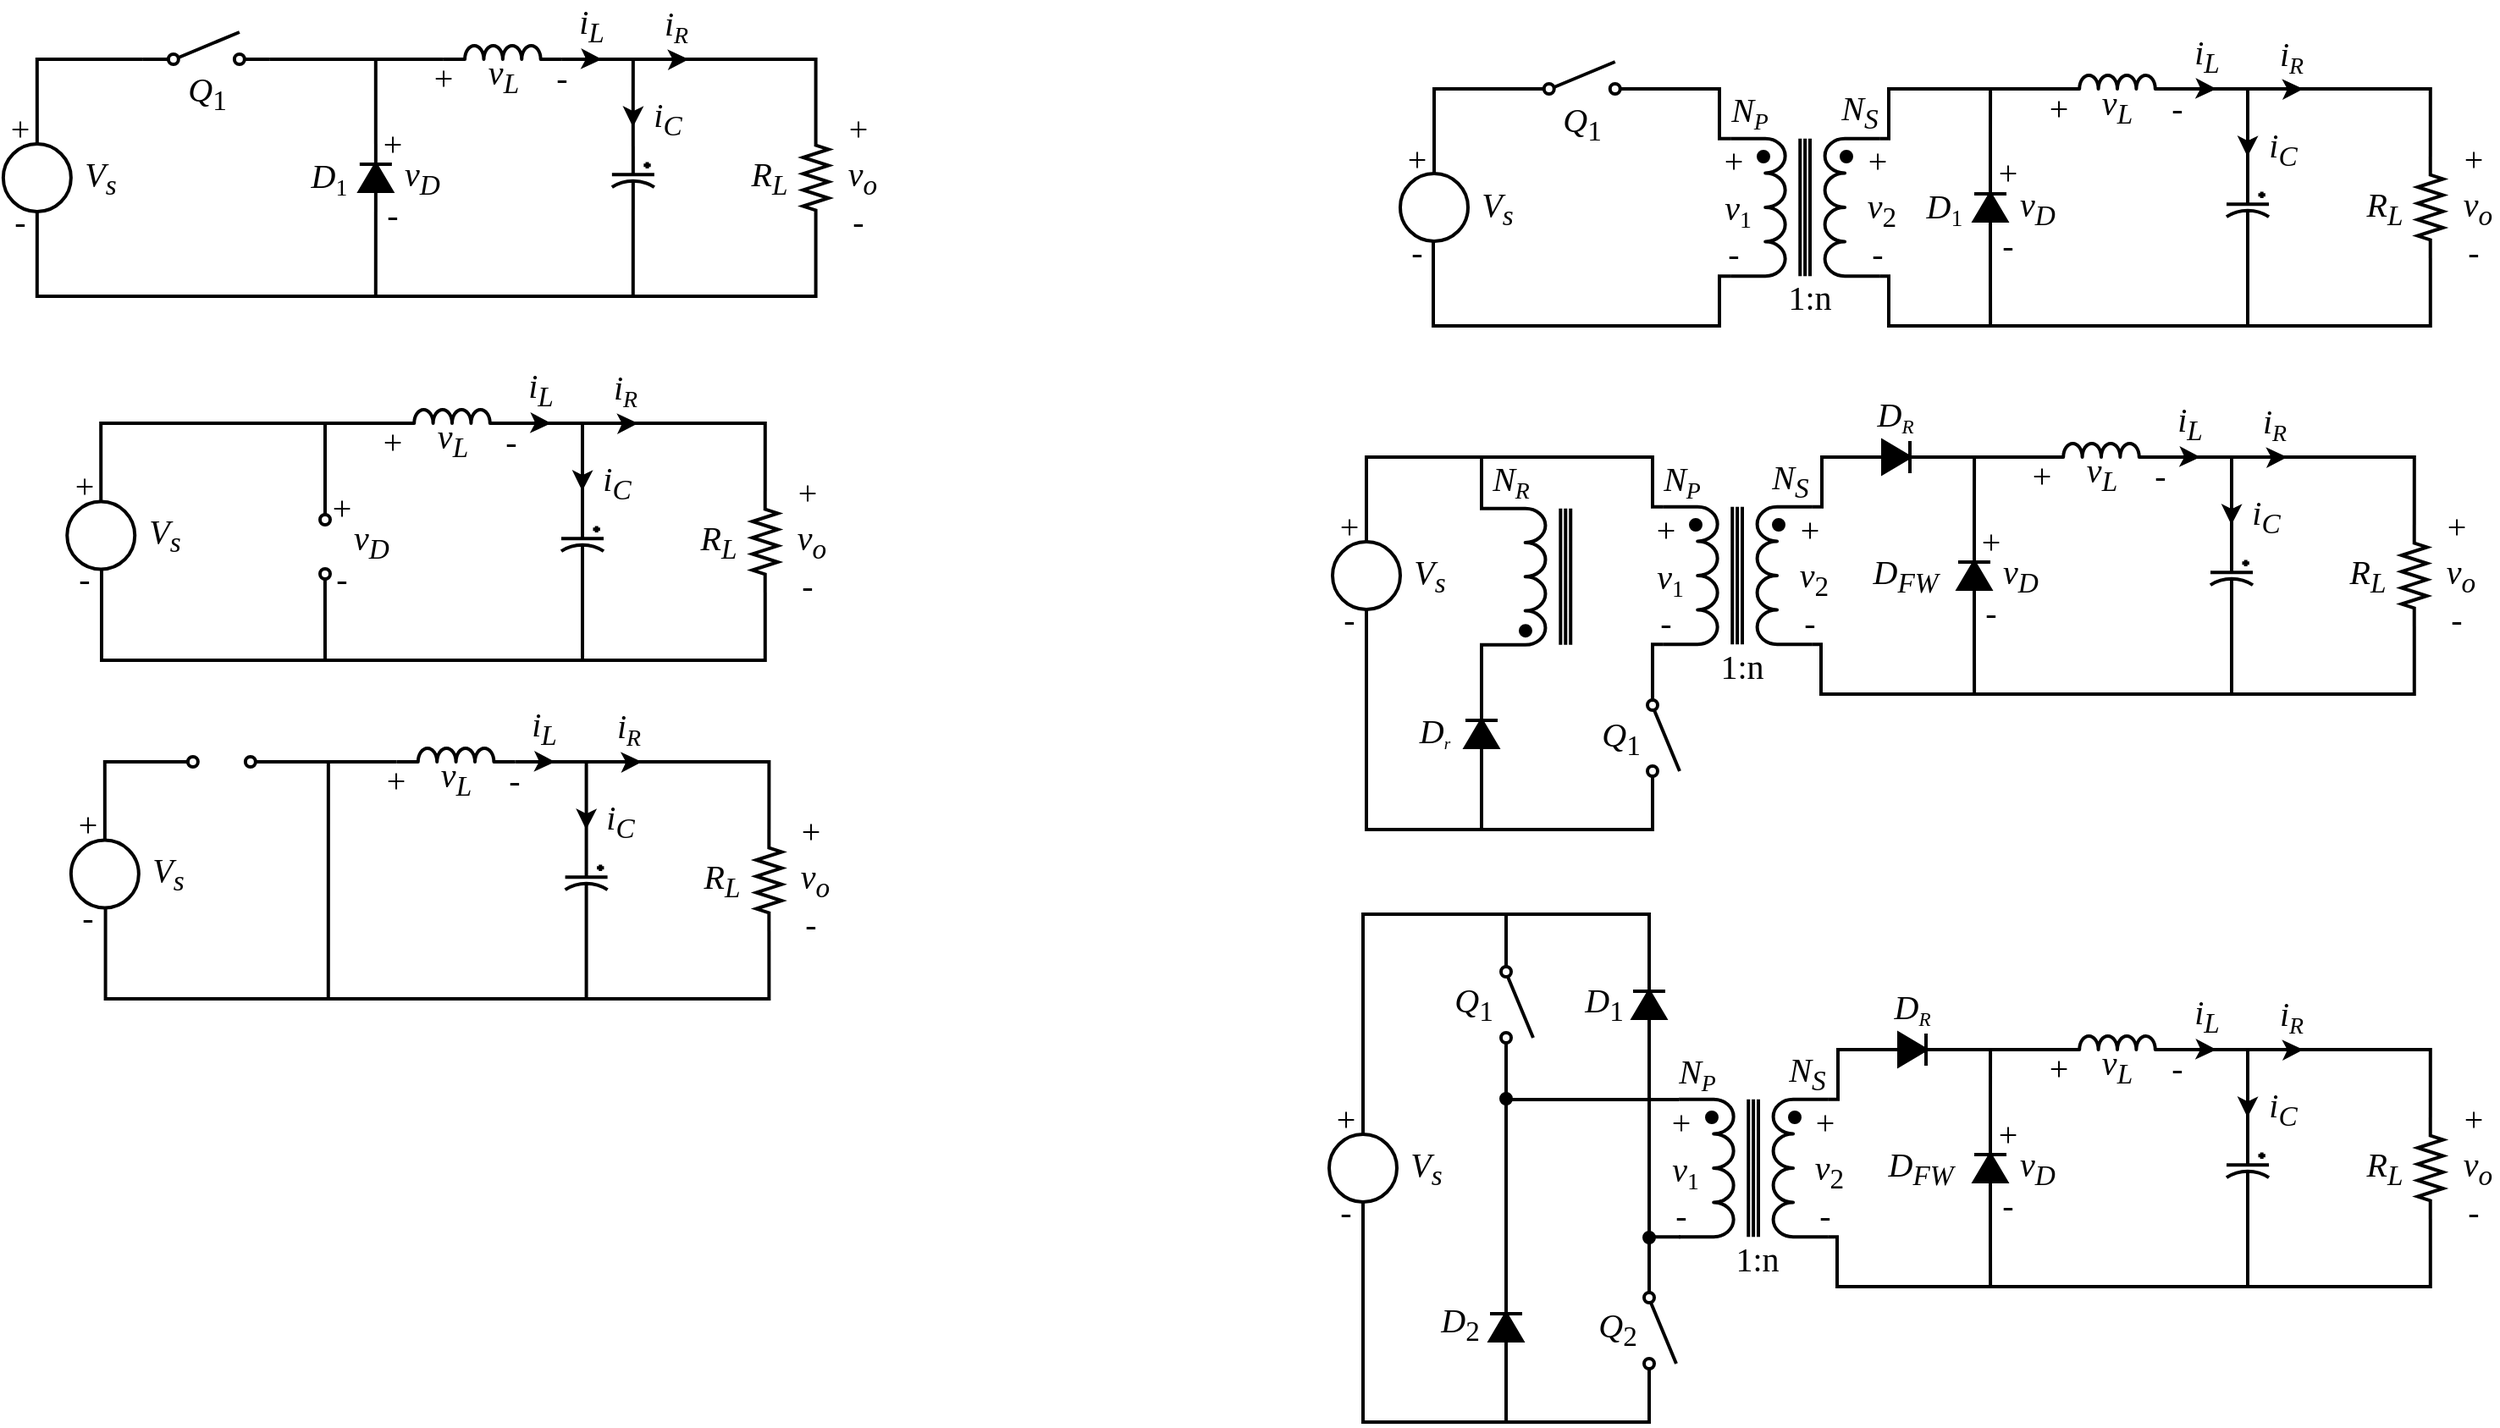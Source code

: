 <mxfile version="19.0.2" type="device"><diagram id="Ou2pZHrQaNekwZWACRfM" name="Page-1"><mxGraphModel dx="1422" dy="2040" grid="1" gridSize="1" guides="1" tooltips="1" connect="1" arrows="1" fold="1" page="1" pageScale="1" pageWidth="1654" pageHeight="1169" math="0" shadow="0"><root><mxCell id="0"/><mxCell id="1" parent="0"/><mxCell id="EIMh8asw3L7t9OiO2PV9-1" style="edgeStyle=orthogonalEdgeStyle;rounded=0;orthogonalLoop=1;jettySize=auto;html=1;endArrow=none;endFill=0;entryX=0;entryY=0.8;entryDx=0;entryDy=0;exitX=0.5;exitY=0;exitDx=0;exitDy=0;strokeWidth=2;" parent="1" source="EIMh8asw3L7t9OiO2PV9-7" edge="1"><mxGeometry relative="1" as="geometry"><mxPoint x="132.43" y="35" as="targetPoint"/><mxPoint x="69.814" y="75" as="sourcePoint"/><Array as="points"><mxPoint x="69.93" y="35"/></Array></mxGeometry></mxCell><mxCell id="EIMh8asw3L7t9OiO2PV9-29" style="edgeStyle=orthogonalEdgeStyle;rounded=0;orthogonalLoop=1;jettySize=auto;html=1;endArrow=none;endFill=0;strokeWidth=2;" parent="1" source="EIMh8asw3L7t9OiO2PV9-4" edge="1"><mxGeometry relative="1" as="geometry"><mxPoint x="414.93" y="35" as="targetPoint"/><Array as="points"><mxPoint x="529.93" y="35"/></Array></mxGeometry></mxCell><mxCell id="EIMh8asw3L7t9OiO2PV9-30" style="edgeStyle=orthogonalEdgeStyle;rounded=0;orthogonalLoop=1;jettySize=auto;html=1;endArrow=none;endFill=0;strokeWidth=2;" parent="1" source="EIMh8asw3L7t9OiO2PV9-4" edge="1"><mxGeometry relative="1" as="geometry"><mxPoint x="419.93" y="175" as="targetPoint"/><Array as="points"><mxPoint x="529.93" y="175"/><mxPoint x="419.93" y="175"/></Array></mxGeometry></mxCell><mxCell id="EIMh8asw3L7t9OiO2PV9-4" value="" style="pointerEvents=1;verticalLabelPosition=bottom;shadow=0;dashed=0;align=center;html=1;verticalAlign=top;shape=mxgraph.electrical.resistors.resistor_2;fontFamily=Montserrat;fontSize=12;rotation=-90;strokeWidth=2;" parent="1" vertex="1"><mxGeometry x="499.8" y="97.5" width="60" height="15" as="geometry"/></mxCell><mxCell id="EIMh8asw3L7t9OiO2PV9-5" value="&lt;font&gt;&lt;span style=&quot;font-size: 20px;&quot;&gt;&lt;span&gt;&lt;i&gt;Q&lt;/i&gt;&lt;sub&gt;1&lt;/sub&gt;&lt;/span&gt;&lt;/span&gt;&lt;/font&gt;" style="text;html=1;strokeColor=none;fillColor=none;align=center;verticalAlign=middle;whiteSpace=wrap;rounded=0;fontStyle=0;fontFamily=Montserrat;strokeWidth=2;" parent="1" vertex="1"><mxGeometry x="157.5" y="43.75" width="24.87" height="22.5" as="geometry"/></mxCell><mxCell id="EIMh8asw3L7t9OiO2PV9-6" value="&lt;span style=&quot;font-size: 20px;&quot;&gt;&lt;i style=&quot;&quot;&gt;&lt;font&gt;&lt;span&gt;R&lt;sub style=&quot;&quot;&gt;L&lt;/sub&gt;&lt;/span&gt;&lt;/font&gt;&lt;/i&gt;&lt;/span&gt;" style="text;html=1;strokeColor=none;fillColor=none;align=center;verticalAlign=middle;whiteSpace=wrap;rounded=0;fontFamily=Montserrat;fontStyle=0;strokeWidth=2;" parent="1" vertex="1"><mxGeometry x="489.93" y="90" width="24.87" height="30" as="geometry"/></mxCell><mxCell id="EIMh8asw3L7t9OiO2PV9-7" value="" style="ellipse;whiteSpace=wrap;html=1;aspect=fixed;fontFamily=Montserrat;fontSize=20;strokeWidth=2;" parent="1" vertex="1"><mxGeometry x="49.93" y="85" width="40" height="40" as="geometry"/></mxCell><mxCell id="EIMh8asw3L7t9OiO2PV9-8" value="" style="group;fontStyle=0;fontFamily=Montserrat;strokeWidth=2;" parent="1" vertex="1" connectable="0"><mxGeometry x="544.93" y="65" width="24.87" height="80" as="geometry"/></mxCell><mxCell id="EIMh8asw3L7t9OiO2PV9-9" value="+" style="text;html=1;strokeColor=none;fillColor=none;align=center;verticalAlign=middle;whiteSpace=wrap;rounded=0;fontFamily=Montserrat;fontSize=20;strokeWidth=2;" parent="EIMh8asw3L7t9OiO2PV9-8" vertex="1"><mxGeometry width="20" height="20" as="geometry"/></mxCell><mxCell id="EIMh8asw3L7t9OiO2PV9-10" value="-" style="text;html=1;strokeColor=none;fillColor=none;align=center;verticalAlign=middle;whiteSpace=wrap;rounded=0;fontFamily=Montserrat;fontSize=20;strokeWidth=2;" parent="EIMh8asw3L7t9OiO2PV9-8" vertex="1"><mxGeometry y="55" width="20" height="20" as="geometry"/></mxCell><mxCell id="EIMh8asw3L7t9OiO2PV9-11" value="&lt;font face=&quot;Montserrat&quot;&gt;&lt;span style=&quot;font-size: 20px;&quot;&gt;&lt;i style=&quot;&quot;&gt;v&lt;sub style=&quot;&quot;&gt;o&lt;/sub&gt;&lt;/i&gt;&lt;/span&gt;&lt;/font&gt;" style="text;html=1;strokeColor=none;fillColor=none;align=center;verticalAlign=middle;whiteSpace=wrap;rounded=0;fontFamily=Montserrat Bold;fontStyle=0;strokeWidth=2;" parent="EIMh8asw3L7t9OiO2PV9-8" vertex="1"><mxGeometry y="25" width="24.87" height="30" as="geometry"/></mxCell><mxCell id="EIMh8asw3L7t9OiO2PV9-12" value="+" style="text;html=1;strokeColor=none;fillColor=none;align=center;verticalAlign=middle;whiteSpace=wrap;rounded=0;fontFamily=Montserrat;fontSize=20;strokeWidth=2;" parent="1" vertex="1"><mxGeometry x="49.93" y="65" width="20" height="20" as="geometry"/></mxCell><mxCell id="EIMh8asw3L7t9OiO2PV9-13" value="-" style="text;html=1;strokeColor=none;fillColor=none;align=center;verticalAlign=middle;whiteSpace=wrap;rounded=0;fontFamily=Montserrat;fontSize=20;strokeWidth=2;" parent="1" vertex="1"><mxGeometry x="49.93" y="120" width="20" height="20" as="geometry"/></mxCell><mxCell id="EIMh8asw3L7t9OiO2PV9-14" value="&lt;font&gt;&lt;span style=&quot;font-size: 20px;&quot;&gt;&lt;span&gt;&lt;i&gt;V&lt;sub&gt;s&lt;/sub&gt;&lt;/i&gt;&lt;/span&gt;&lt;/span&gt;&lt;/font&gt;" style="text;html=1;strokeColor=none;fillColor=none;align=center;verticalAlign=middle;whiteSpace=wrap;rounded=0;fontFamily=Montserrat;fontStyle=0;strokeWidth=2;" parent="1" vertex="1"><mxGeometry x="94.93" y="90" width="24.87" height="30" as="geometry"/></mxCell><mxCell id="EIMh8asw3L7t9OiO2PV9-15" value="" style="shape=mxgraph.electrical.electro-mechanical.singleSwitch;aspect=fixed;elSwitchState=off;fontFamily=Montserrat;fontSize=20;strokeWidth=2;" parent="1" vertex="1"><mxGeometry x="132.43" y="19" width="75" height="20" as="geometry"/></mxCell><mxCell id="EIMh8asw3L7t9OiO2PV9-16" style="edgeStyle=orthogonalEdgeStyle;rounded=0;orthogonalLoop=1;jettySize=auto;html=1;exitX=1;exitY=0.75;exitDx=0;exitDy=0;entryX=0.998;entryY=0.798;entryDx=0;entryDy=0;entryPerimeter=0;strokeWidth=2;" parent="1" source="EIMh8asw3L7t9OiO2PV9-12" target="EIMh8asw3L7t9OiO2PV9-12" edge="1"><mxGeometry relative="1" as="geometry"/></mxCell><mxCell id="EIMh8asw3L7t9OiO2PV9-18" style="edgeStyle=orthogonalEdgeStyle;rounded=0;orthogonalLoop=1;jettySize=auto;html=1;endArrow=none;endFill=0;entryX=1;entryY=0.8;entryDx=0;entryDy=0;strokeWidth=2;" parent="1" source="EIMh8asw3L7t9OiO2PV9-17" edge="1"><mxGeometry relative="1" as="geometry"><mxPoint x="207.43" y="35" as="targetPoint"/><Array as="points"><mxPoint x="269.93" y="35"/></Array></mxGeometry></mxCell><mxCell id="EIMh8asw3L7t9OiO2PV9-19" style="edgeStyle=orthogonalEdgeStyle;rounded=0;orthogonalLoop=1;jettySize=auto;html=1;endArrow=none;endFill=0;entryX=1;entryY=0.25;entryDx=0;entryDy=0;strokeWidth=2;" parent="1" source="EIMh8asw3L7t9OiO2PV9-17" target="EIMh8asw3L7t9OiO2PV9-13" edge="1"><mxGeometry relative="1" as="geometry"><mxPoint x="169.93" y="165" as="targetPoint"/><Array as="points"><mxPoint x="269.93" y="175"/><mxPoint x="69.93" y="175"/></Array></mxGeometry></mxCell><mxCell id="EIMh8asw3L7t9OiO2PV9-17" value="" style="pointerEvents=1;fillColor=strokeColor;verticalLabelPosition=bottom;shadow=0;dashed=0;align=center;html=1;verticalAlign=top;shape=mxgraph.electrical.diodes.diode;rotation=-90;strokeWidth=2;" parent="1" vertex="1"><mxGeometry x="249.93" y="95.5" width="40" height="19" as="geometry"/></mxCell><mxCell id="EIMh8asw3L7t9OiO2PV9-20" value="&lt;font&gt;&lt;span&gt;&lt;i style=&quot;font-size: 20px;&quot;&gt;D&lt;/i&gt;&lt;span style=&quot;font-size: 16.667px;&quot;&gt;&lt;sub style=&quot;&quot;&gt;1&lt;/sub&gt;&lt;/span&gt;&lt;/span&gt;&lt;/font&gt;" style="text;html=1;strokeColor=none;fillColor=none;align=center;verticalAlign=middle;whiteSpace=wrap;rounded=0;fontStyle=0;fontFamily=Montserrat;strokeWidth=2;" parent="1" vertex="1"><mxGeometry x="229.93" y="93.75" width="24.87" height="22.5" as="geometry"/></mxCell><mxCell id="EIMh8asw3L7t9OiO2PV9-31" style="edgeStyle=orthogonalEdgeStyle;rounded=0;orthogonalLoop=1;jettySize=auto;html=1;endArrow=none;endFill=0;strokeWidth=2;" parent="1" source="EIMh8asw3L7t9OiO2PV9-22" edge="1"><mxGeometry relative="1" as="geometry"><mxPoint x="421.93" y="35" as="targetPoint"/></mxGeometry></mxCell><mxCell id="EIMh8asw3L7t9OiO2PV9-32" style="edgeStyle=orthogonalEdgeStyle;rounded=0;orthogonalLoop=1;jettySize=auto;html=1;endArrow=none;endFill=0;strokeWidth=2;" parent="1" source="EIMh8asw3L7t9OiO2PV9-22" edge="1"><mxGeometry relative="1" as="geometry"><mxPoint x="259.93" y="175" as="targetPoint"/><Array as="points"><mxPoint x="421.93" y="175"/><mxPoint x="259.93" y="175"/></Array></mxGeometry></mxCell><mxCell id="EIMh8asw3L7t9OiO2PV9-22" value="" style="pointerEvents=1;verticalLabelPosition=bottom;shadow=0;dashed=0;align=center;html=1;verticalAlign=top;shape=mxgraph.electrical.capacitors.capacitor_3;rotation=90;strokeWidth=2;" parent="1" vertex="1"><mxGeometry x="403.43" y="92.5" width="37" height="25" as="geometry"/></mxCell><mxCell id="EIMh8asw3L7t9OiO2PV9-24" style="edgeStyle=orthogonalEdgeStyle;rounded=0;orthogonalLoop=1;jettySize=auto;html=1;exitX=0;exitY=1;exitDx=0;exitDy=0;exitPerimeter=0;endArrow=none;endFill=0;strokeWidth=2;" parent="1" source="EIMh8asw3L7t9OiO2PV9-23" edge="1"><mxGeometry relative="1" as="geometry"><mxPoint x="269.93" y="35.019" as="targetPoint"/><Array as="points"><mxPoint x="299.93" y="35"/><mxPoint x="299.93" y="35"/></Array></mxGeometry></mxCell><mxCell id="EIMh8asw3L7t9OiO2PV9-23" value="" style="pointerEvents=1;verticalLabelPosition=bottom;shadow=0;dashed=0;align=center;html=1;verticalAlign=top;shape=mxgraph.electrical.inductors.inductor_3;strokeWidth=2;" parent="1" vertex="1"><mxGeometry x="309.93" y="27" width="70" height="8" as="geometry"/></mxCell><mxCell id="EIMh8asw3L7t9OiO2PV9-25" style="edgeStyle=orthogonalEdgeStyle;rounded=0;orthogonalLoop=1;jettySize=auto;html=1;exitX=1;exitY=1;exitDx=0;exitDy=0;exitPerimeter=0;endArrow=none;endFill=0;strokeWidth=2;" parent="1" source="EIMh8asw3L7t9OiO2PV9-23" edge="1"><mxGeometry relative="1" as="geometry"><mxPoint x="419.93" y="35" as="targetPoint"/><Array as="points"><mxPoint x="389.93" y="35"/><mxPoint x="389.93" y="35"/></Array></mxGeometry></mxCell><mxCell id="EIMh8asw3L7t9OiO2PV9-33" value="+" style="text;html=1;strokeColor=none;fillColor=none;align=center;verticalAlign=middle;whiteSpace=wrap;rounded=0;fontFamily=Montserrat;fontSize=20;strokeWidth=2;" parent="1" vertex="1"><mxGeometry x="269.93" y="73.75" width="20" height="20" as="geometry"/></mxCell><mxCell id="EIMh8asw3L7t9OiO2PV9-34" value="-" style="text;html=1;strokeColor=none;fillColor=none;align=center;verticalAlign=middle;whiteSpace=wrap;rounded=0;fontFamily=Montserrat;fontSize=20;strokeWidth=2;" parent="1" vertex="1"><mxGeometry x="269.93" y="116.25" width="20" height="20" as="geometry"/></mxCell><mxCell id="EIMh8asw3L7t9OiO2PV9-35" value="&lt;font&gt;&lt;span style=&quot;font-size: 20px;&quot;&gt;&lt;span&gt;&lt;i&gt;v&lt;sub&gt;D&lt;/sub&gt;&lt;/i&gt;&lt;/span&gt;&lt;/span&gt;&lt;/font&gt;" style="text;html=1;strokeColor=none;fillColor=none;align=center;verticalAlign=middle;whiteSpace=wrap;rounded=0;fontFamily=Montserrat;fontStyle=0;strokeWidth=2;" parent="1" vertex="1"><mxGeometry x="284.93" y="90" width="24.87" height="30" as="geometry"/></mxCell><mxCell id="EIMh8asw3L7t9OiO2PV9-36" value="&lt;font&gt;&lt;span style=&quot;font-size: 20px;&quot;&gt;&lt;span&gt;&lt;i&gt;v&lt;sub&gt;L&lt;/sub&gt;&lt;/i&gt;&lt;/span&gt;&lt;/span&gt;&lt;/font&gt;" style="text;html=1;strokeColor=none;fillColor=none;align=center;verticalAlign=middle;whiteSpace=wrap;rounded=0;fontFamily=Montserrat;fontStyle=0;strokeWidth=2;" parent="1" vertex="1"><mxGeometry x="332.5" y="30" width="24.87" height="30" as="geometry"/></mxCell><mxCell id="EIMh8asw3L7t9OiO2PV9-37" value="+" style="text;html=1;strokeColor=none;fillColor=none;align=center;verticalAlign=middle;whiteSpace=wrap;rounded=0;fontFamily=Montserrat;fontSize=20;strokeWidth=2;" parent="1" vertex="1"><mxGeometry x="299.93" y="35" width="20" height="20" as="geometry"/></mxCell><mxCell id="EIMh8asw3L7t9OiO2PV9-38" value="-" style="text;html=1;strokeColor=none;fillColor=none;align=center;verticalAlign=middle;whiteSpace=wrap;rounded=0;fontFamily=Montserrat;fontSize=20;strokeWidth=2;" parent="1" vertex="1"><mxGeometry x="369.93" y="35" width="20" height="20" as="geometry"/></mxCell><mxCell id="EIMh8asw3L7t9OiO2PV9-39" value="" style="endArrow=classic;html=1;rounded=0;strokeWidth=2;" parent="1" edge="1"><mxGeometry width="50" height="50" relative="1" as="geometry"><mxPoint x="421.93" y="66.25" as="sourcePoint"/><mxPoint x="421.83" y="75" as="targetPoint"/></mxGeometry></mxCell><mxCell id="EIMh8asw3L7t9OiO2PV9-40" value="&lt;font&gt;&lt;span style=&quot;font-size: 20px;&quot;&gt;&lt;span&gt;&lt;i&gt;i&lt;sub&gt;C&lt;/sub&gt;&lt;/i&gt;&lt;/span&gt;&lt;/span&gt;&lt;/font&gt;" style="text;html=1;strokeColor=none;fillColor=none;align=center;verticalAlign=middle;whiteSpace=wrap;rounded=0;fontFamily=Montserrat;fontStyle=0;strokeWidth=2;" parent="1" vertex="1"><mxGeometry x="429.93" y="55" width="24.87" height="30" as="geometry"/></mxCell><mxCell id="EIMh8asw3L7t9OiO2PV9-41" value="" style="endArrow=classic;html=1;rounded=0;strokeWidth=2;" parent="1" edge="1"><mxGeometry width="50" height="50" relative="1" as="geometry"><mxPoint x="393.53" y="34.75" as="sourcePoint"/><mxPoint x="403.43" y="35" as="targetPoint"/></mxGeometry></mxCell><mxCell id="EIMh8asw3L7t9OiO2PV9-42" value="&lt;font&gt;&lt;span style=&quot;font-size: 20px;&quot;&gt;&lt;span&gt;&lt;i&gt;i&lt;sub&gt;L&lt;/sub&gt;&lt;/i&gt;&lt;/span&gt;&lt;/span&gt;&lt;/font&gt;" style="text;html=1;strokeColor=none;fillColor=none;align=center;verticalAlign=middle;whiteSpace=wrap;rounded=0;fontFamily=Montserrat;fontStyle=0;strokeWidth=2;" parent="1" vertex="1"><mxGeometry x="384.93" width="24.87" height="30" as="geometry"/></mxCell><mxCell id="EIMh8asw3L7t9OiO2PV9-43" value="&lt;font&gt;&lt;span style=&quot;&quot;&gt;&lt;i style=&quot;&quot;&gt;&lt;span style=&quot;font-size: 20px;&quot;&gt;i&lt;/span&gt;&lt;span style=&quot;font-size: 16.667px;&quot;&gt;&lt;sub&gt;R&lt;/sub&gt;&lt;/span&gt;&lt;/i&gt;&lt;/span&gt;&lt;/font&gt;" style="text;html=1;strokeColor=none;fillColor=none;align=center;verticalAlign=middle;whiteSpace=wrap;rounded=0;fontFamily=Montserrat;fontStyle=0;strokeWidth=2;" parent="1" vertex="1"><mxGeometry x="434.93" width="24.87" height="30" as="geometry"/></mxCell><mxCell id="EIMh8asw3L7t9OiO2PV9-44" value="" style="endArrow=classic;html=1;rounded=0;strokeWidth=2;" parent="1" edge="1"><mxGeometry width="50" height="50" relative="1" as="geometry"><mxPoint x="444.8" y="35.25" as="sourcePoint"/><mxPoint x="454.7" y="35" as="targetPoint"/></mxGeometry></mxCell><mxCell id="EIMh8asw3L7t9OiO2PV9-58" style="edgeStyle=orthogonalEdgeStyle;rounded=0;orthogonalLoop=1;jettySize=auto;html=1;endArrow=none;endFill=0;exitX=0.5;exitY=0;exitDx=0;exitDy=0;strokeWidth=2;" parent="1" source="EIMh8asw3L7t9OiO2PV9-64" edge="1"><mxGeometry relative="1" as="geometry"><mxPoint x="110" y="250" as="targetPoint"/><mxPoint x="39.884" y="290" as="sourcePoint"/><Array as="points"><mxPoint x="108" y="250"/></Array></mxGeometry></mxCell><mxCell id="EIMh8asw3L7t9OiO2PV9-59" style="edgeStyle=orthogonalEdgeStyle;rounded=0;orthogonalLoop=1;jettySize=auto;html=1;endArrow=none;endFill=0;strokeWidth=2;" parent="1" source="EIMh8asw3L7t9OiO2PV9-61" edge="1"><mxGeometry relative="1" as="geometry"><mxPoint x="385.0" y="250" as="targetPoint"/><Array as="points"><mxPoint x="500.0" y="250"/></Array></mxGeometry></mxCell><mxCell id="EIMh8asw3L7t9OiO2PV9-60" style="edgeStyle=orthogonalEdgeStyle;rounded=0;orthogonalLoop=1;jettySize=auto;html=1;endArrow=none;endFill=0;strokeWidth=2;" parent="1" source="EIMh8asw3L7t9OiO2PV9-61" edge="1"><mxGeometry relative="1" as="geometry"><mxPoint x="390.0" y="390" as="targetPoint"/><Array as="points"><mxPoint x="500.0" y="390"/><mxPoint x="390.0" y="390"/></Array></mxGeometry></mxCell><mxCell id="EIMh8asw3L7t9OiO2PV9-61" value="" style="pointerEvents=1;verticalLabelPosition=bottom;shadow=0;dashed=0;align=center;html=1;verticalAlign=top;shape=mxgraph.electrical.resistors.resistor_2;fontFamily=Montserrat;fontSize=12;rotation=-90;strokeWidth=2;" parent="1" vertex="1"><mxGeometry x="469.87" y="312.5" width="60" height="15" as="geometry"/></mxCell><mxCell id="EIMh8asw3L7t9OiO2PV9-63" value="&lt;span style=&quot;font-size: 20px;&quot;&gt;&lt;i style=&quot;&quot;&gt;&lt;font&gt;&lt;span&gt;R&lt;sub style=&quot;&quot;&gt;L&lt;/sub&gt;&lt;/span&gt;&lt;/font&gt;&lt;/i&gt;&lt;/span&gt;" style="text;html=1;strokeColor=none;fillColor=none;align=center;verticalAlign=middle;whiteSpace=wrap;rounded=0;fontFamily=Montserrat;fontStyle=0;strokeWidth=2;" parent="1" vertex="1"><mxGeometry x="460.0" y="305" width="24.87" height="30" as="geometry"/></mxCell><mxCell id="EIMh8asw3L7t9OiO2PV9-64" value="" style="ellipse;whiteSpace=wrap;html=1;aspect=fixed;fontFamily=Montserrat;fontSize=20;strokeWidth=2;" parent="1" vertex="1"><mxGeometry x="87.63" y="296.25" width="40" height="40" as="geometry"/></mxCell><mxCell id="EIMh8asw3L7t9OiO2PV9-65" value="" style="group;fontFamily=Montserrat;strokeWidth=2;" parent="1" vertex="1" connectable="0"><mxGeometry x="515.0" y="280" width="24.87" height="80" as="geometry"/></mxCell><mxCell id="EIMh8asw3L7t9OiO2PV9-66" value="+" style="text;html=1;strokeColor=none;fillColor=none;align=center;verticalAlign=middle;whiteSpace=wrap;rounded=0;fontFamily=Montserrat;fontSize=20;strokeWidth=2;" parent="EIMh8asw3L7t9OiO2PV9-65" vertex="1"><mxGeometry width="20" height="20" as="geometry"/></mxCell><mxCell id="EIMh8asw3L7t9OiO2PV9-67" value="-" style="text;html=1;strokeColor=none;fillColor=none;align=center;verticalAlign=middle;whiteSpace=wrap;rounded=0;fontFamily=Montserrat;fontSize=20;strokeWidth=2;" parent="EIMh8asw3L7t9OiO2PV9-65" vertex="1"><mxGeometry y="55" width="20" height="20" as="geometry"/></mxCell><mxCell id="EIMh8asw3L7t9OiO2PV9-68" value="&lt;font face=&quot;Montserrat&quot;&gt;&lt;span style=&quot;font-size: 20px;&quot;&gt;&lt;i style=&quot;&quot;&gt;v&lt;sub style=&quot;&quot;&gt;o&lt;/sub&gt;&lt;/i&gt;&lt;/span&gt;&lt;/font&gt;" style="text;html=1;strokeColor=none;fillColor=none;align=center;verticalAlign=middle;whiteSpace=wrap;rounded=0;fontFamily=Montserrat Bold;fontStyle=0;strokeWidth=2;" parent="EIMh8asw3L7t9OiO2PV9-65" vertex="1"><mxGeometry y="25" width="24.87" height="30" as="geometry"/></mxCell><mxCell id="EIMh8asw3L7t9OiO2PV9-69" value="+" style="text;html=1;strokeColor=none;fillColor=none;align=center;verticalAlign=middle;whiteSpace=wrap;rounded=0;fontFamily=Montserrat;fontSize=20;strokeWidth=2;" parent="1" vertex="1"><mxGeometry x="87.63" y="276.25" width="20" height="20" as="geometry"/></mxCell><mxCell id="EIMh8asw3L7t9OiO2PV9-70" value="-" style="text;html=1;strokeColor=none;fillColor=none;align=center;verticalAlign=middle;whiteSpace=wrap;rounded=0;fontFamily=Montserrat;fontSize=20;strokeWidth=2;" parent="1" vertex="1"><mxGeometry x="87.63" y="331.25" width="20" height="20" as="geometry"/></mxCell><mxCell id="EIMh8asw3L7t9OiO2PV9-71" value="&lt;font&gt;&lt;span style=&quot;font-size: 20px;&quot;&gt;&lt;span&gt;&lt;i&gt;V&lt;sub&gt;s&lt;/sub&gt;&lt;/i&gt;&lt;/span&gt;&lt;/span&gt;&lt;/font&gt;" style="text;html=1;strokeColor=none;fillColor=none;align=center;verticalAlign=middle;whiteSpace=wrap;rounded=0;fontFamily=Montserrat;fontStyle=0;strokeWidth=2;" parent="1" vertex="1"><mxGeometry x="132.63" y="301.25" width="24.87" height="30" as="geometry"/></mxCell><mxCell id="EIMh8asw3L7t9OiO2PV9-73" style="edgeStyle=orthogonalEdgeStyle;rounded=0;orthogonalLoop=1;jettySize=auto;html=1;exitX=1;exitY=0.75;exitDx=0;exitDy=0;entryX=0.998;entryY=0.798;entryDx=0;entryDy=0;entryPerimeter=0;strokeWidth=2;" parent="1" source="EIMh8asw3L7t9OiO2PV9-69" target="EIMh8asw3L7t9OiO2PV9-69" edge="1"><mxGeometry relative="1" as="geometry"/></mxCell><mxCell id="EIMh8asw3L7t9OiO2PV9-74" style="edgeStyle=orthogonalEdgeStyle;rounded=0;orthogonalLoop=1;jettySize=auto;html=1;endArrow=none;endFill=0;exitX=0;exitY=1;exitDx=0;exitDy=0;strokeWidth=2;" parent="1" source="EIMh8asw3L7t9OiO2PV9-84" edge="1"><mxGeometry relative="1" as="geometry"><mxPoint x="110" y="250" as="targetPoint"/><Array as="points"><mxPoint x="240" y="250"/></Array><mxPoint x="240" y="300" as="sourcePoint"/></mxGeometry></mxCell><mxCell id="EIMh8asw3L7t9OiO2PV9-75" style="edgeStyle=orthogonalEdgeStyle;rounded=0;orthogonalLoop=1;jettySize=auto;html=1;endArrow=none;endFill=0;entryX=1;entryY=0.25;entryDx=0;entryDy=0;exitX=-0.002;exitY=0.467;exitDx=0;exitDy=0;exitPerimeter=0;strokeWidth=2;" parent="1" source="EIMh8asw3L7t9OiO2PV9-85" target="EIMh8asw3L7t9OiO2PV9-70" edge="1"><mxGeometry relative="1" as="geometry"><mxPoint x="140" y="380" as="targetPoint"/><Array as="points"><mxPoint x="240" y="390"/><mxPoint x="108" y="390"/><mxPoint x="108" y="336"/></Array><mxPoint x="240" y="340" as="sourcePoint"/></mxGeometry></mxCell><mxCell id="EIMh8asw3L7t9OiO2PV9-78" style="edgeStyle=orthogonalEdgeStyle;rounded=0;orthogonalLoop=1;jettySize=auto;html=1;endArrow=none;endFill=0;strokeWidth=2;" parent="1" source="EIMh8asw3L7t9OiO2PV9-80" edge="1"><mxGeometry relative="1" as="geometry"><mxPoint x="392.0" y="250" as="targetPoint"/></mxGeometry></mxCell><mxCell id="EIMh8asw3L7t9OiO2PV9-79" style="edgeStyle=orthogonalEdgeStyle;rounded=0;orthogonalLoop=1;jettySize=auto;html=1;endArrow=none;endFill=0;strokeWidth=2;" parent="1" source="EIMh8asw3L7t9OiO2PV9-80" edge="1"><mxGeometry relative="1" as="geometry"><mxPoint x="230" y="390" as="targetPoint"/><Array as="points"><mxPoint x="392.0" y="390"/><mxPoint x="230" y="390"/></Array></mxGeometry></mxCell><mxCell id="EIMh8asw3L7t9OiO2PV9-80" value="" style="pointerEvents=1;verticalLabelPosition=bottom;shadow=0;dashed=0;align=center;html=1;verticalAlign=top;shape=mxgraph.electrical.capacitors.capacitor_3;rotation=90;strokeWidth=2;" parent="1" vertex="1"><mxGeometry x="373.5" y="307.5" width="37" height="25" as="geometry"/></mxCell><mxCell id="EIMh8asw3L7t9OiO2PV9-81" style="edgeStyle=orthogonalEdgeStyle;rounded=0;orthogonalLoop=1;jettySize=auto;html=1;exitX=0;exitY=1;exitDx=0;exitDy=0;exitPerimeter=0;endArrow=none;endFill=0;strokeWidth=2;" parent="1" source="EIMh8asw3L7t9OiO2PV9-82" edge="1"><mxGeometry relative="1" as="geometry"><mxPoint x="240" y="250.019" as="targetPoint"/><Array as="points"><mxPoint x="270.0" y="250"/><mxPoint x="270.0" y="250"/></Array></mxGeometry></mxCell><mxCell id="EIMh8asw3L7t9OiO2PV9-82" value="" style="pointerEvents=1;verticalLabelPosition=bottom;shadow=0;dashed=0;align=center;html=1;verticalAlign=top;shape=mxgraph.electrical.inductors.inductor_3;strokeWidth=2;" parent="1" vertex="1"><mxGeometry x="280.0" y="242" width="70" height="8" as="geometry"/></mxCell><mxCell id="EIMh8asw3L7t9OiO2PV9-83" style="edgeStyle=orthogonalEdgeStyle;rounded=0;orthogonalLoop=1;jettySize=auto;html=1;exitX=1;exitY=1;exitDx=0;exitDy=0;exitPerimeter=0;endArrow=none;endFill=0;strokeWidth=2;" parent="1" source="EIMh8asw3L7t9OiO2PV9-82" edge="1"><mxGeometry relative="1" as="geometry"><mxPoint x="390.0" y="250" as="targetPoint"/><Array as="points"><mxPoint x="360.0" y="250"/><mxPoint x="360.0" y="250"/></Array></mxGeometry></mxCell><mxCell id="EIMh8asw3L7t9OiO2PV9-84" value="+" style="text;html=1;strokeColor=none;fillColor=none;align=center;verticalAlign=middle;whiteSpace=wrap;rounded=0;fontFamily=Montserrat;fontSize=20;strokeWidth=2;" parent="1" vertex="1"><mxGeometry x="240" y="288.75" width="20" height="20" as="geometry"/></mxCell><mxCell id="EIMh8asw3L7t9OiO2PV9-85" value="-" style="text;html=1;strokeColor=none;fillColor=none;align=center;verticalAlign=middle;whiteSpace=wrap;rounded=0;fontFamily=Montserrat;fontSize=20;strokeWidth=2;" parent="1" vertex="1"><mxGeometry x="240" y="331.25" width="20" height="20" as="geometry"/></mxCell><mxCell id="EIMh8asw3L7t9OiO2PV9-86" value="&lt;font&gt;&lt;span style=&quot;font-size: 20px;&quot;&gt;&lt;span&gt;&lt;i&gt;v&lt;sub&gt;D&lt;/sub&gt;&lt;/i&gt;&lt;/span&gt;&lt;/span&gt;&lt;/font&gt;" style="text;html=1;strokeColor=none;fillColor=none;align=center;verticalAlign=middle;whiteSpace=wrap;rounded=0;fontFamily=Montserrat;fontStyle=0;strokeWidth=2;" parent="1" vertex="1"><mxGeometry x="255" y="305" width="24.87" height="30" as="geometry"/></mxCell><mxCell id="EIMh8asw3L7t9OiO2PV9-87" value="&lt;font&gt;&lt;span style=&quot;font-size: 20px;&quot;&gt;&lt;span&gt;&lt;i&gt;v&lt;sub&gt;L&lt;/sub&gt;&lt;/i&gt;&lt;/span&gt;&lt;/span&gt;&lt;/font&gt;" style="text;html=1;strokeColor=none;fillColor=none;align=center;verticalAlign=middle;whiteSpace=wrap;rounded=0;fontFamily=Montserrat;fontStyle=0;strokeWidth=2;" parent="1" vertex="1"><mxGeometry x="302.57" y="245" width="24.87" height="30" as="geometry"/></mxCell><mxCell id="EIMh8asw3L7t9OiO2PV9-88" value="+" style="text;html=1;strokeColor=none;fillColor=none;align=center;verticalAlign=middle;whiteSpace=wrap;rounded=0;fontFamily=Montserrat;fontSize=20;strokeWidth=2;" parent="1" vertex="1"><mxGeometry x="270.0" y="250" width="20" height="20" as="geometry"/></mxCell><mxCell id="EIMh8asw3L7t9OiO2PV9-89" value="-" style="text;html=1;strokeColor=none;fillColor=none;align=center;verticalAlign=middle;whiteSpace=wrap;rounded=0;fontFamily=Montserrat;fontSize=20;strokeWidth=2;" parent="1" vertex="1"><mxGeometry x="340.0" y="250" width="20" height="20" as="geometry"/></mxCell><mxCell id="EIMh8asw3L7t9OiO2PV9-90" value="" style="endArrow=classic;html=1;rounded=0;strokeWidth=2;" parent="1" edge="1"><mxGeometry width="50" height="50" relative="1" as="geometry"><mxPoint x="392.0" y="281.25" as="sourcePoint"/><mxPoint x="391.9" y="290" as="targetPoint"/></mxGeometry></mxCell><mxCell id="EIMh8asw3L7t9OiO2PV9-91" value="&lt;font&gt;&lt;span style=&quot;font-size: 20px;&quot;&gt;&lt;span&gt;&lt;i&gt;i&lt;sub&gt;C&lt;/sub&gt;&lt;/i&gt;&lt;/span&gt;&lt;/span&gt;&lt;/font&gt;" style="text;html=1;strokeColor=none;fillColor=none;align=center;verticalAlign=middle;whiteSpace=wrap;rounded=0;fontFamily=Montserrat;fontStyle=0;strokeWidth=2;" parent="1" vertex="1"><mxGeometry x="400.0" y="270" width="24.87" height="30" as="geometry"/></mxCell><mxCell id="EIMh8asw3L7t9OiO2PV9-92" value="" style="endArrow=classic;html=1;rounded=0;strokeWidth=2;" parent="1" edge="1"><mxGeometry width="50" height="50" relative="1" as="geometry"><mxPoint x="363.6" y="249.75" as="sourcePoint"/><mxPoint x="373.5" y="250" as="targetPoint"/></mxGeometry></mxCell><mxCell id="EIMh8asw3L7t9OiO2PV9-93" value="&lt;font&gt;&lt;span style=&quot;font-size: 20px;&quot;&gt;&lt;span&gt;&lt;i&gt;i&lt;sub&gt;L&lt;/sub&gt;&lt;/i&gt;&lt;/span&gt;&lt;/span&gt;&lt;/font&gt;" style="text;html=1;strokeColor=none;fillColor=none;align=center;verticalAlign=middle;whiteSpace=wrap;rounded=0;fontFamily=Montserrat;fontStyle=0" parent="1" vertex="1"><mxGeometry x="355.0" y="215" width="24.87" height="30" as="geometry"/></mxCell><mxCell id="EIMh8asw3L7t9OiO2PV9-94" value="&lt;font&gt;&lt;span style=&quot;&quot;&gt;&lt;i style=&quot;&quot;&gt;&lt;span style=&quot;font-size: 20px;&quot;&gt;i&lt;/span&gt;&lt;span style=&quot;font-size: 16.667px;&quot;&gt;&lt;sub&gt;R&lt;/sub&gt;&lt;/span&gt;&lt;/i&gt;&lt;/span&gt;&lt;/font&gt;" style="text;html=1;strokeColor=none;fillColor=none;align=center;verticalAlign=middle;whiteSpace=wrap;rounded=0;fontFamily=Montserrat;fontStyle=0" parent="1" vertex="1"><mxGeometry x="405.0" y="215" width="24.87" height="30" as="geometry"/></mxCell><mxCell id="EIMh8asw3L7t9OiO2PV9-95" value="" style="endArrow=classic;html=1;rounded=0;strokeWidth=2;" parent="1" edge="1"><mxGeometry width="50" height="50" relative="1" as="geometry"><mxPoint x="414.87" y="250.25" as="sourcePoint"/><mxPoint x="424.77" y="250" as="targetPoint"/></mxGeometry></mxCell><mxCell id="EIMh8asw3L7t9OiO2PV9-97" value="" style="ellipse;whiteSpace=wrap;html=1;aspect=fixed;fontSize=20;fillColor=default;connectable=0;strokeWidth=2;" parent="1" vertex="1"><mxGeometry x="237" y="304" width="6" height="6" as="geometry"/></mxCell><mxCell id="EIMh8asw3L7t9OiO2PV9-99" value="" style="ellipse;whiteSpace=wrap;html=1;aspect=fixed;fontSize=20;fillColor=default;connectable=0;strokeWidth=2;" parent="1" vertex="1"><mxGeometry x="237" y="336" width="6" height="6" as="geometry"/></mxCell><mxCell id="H9JRGEGydNQrL6ERDGg3-1" style="edgeStyle=orthogonalEdgeStyle;rounded=0;orthogonalLoop=1;jettySize=auto;html=1;endArrow=none;endFill=0;exitX=0.5;exitY=0;exitDx=0;exitDy=0;strokeWidth=2;" parent="1" source="H9JRGEGydNQrL6ERDGg3-6" edge="1"><mxGeometry relative="1" as="geometry"><mxPoint x="159.93" y="450" as="targetPoint"/><mxPoint x="42.184" y="490" as="sourcePoint"/><Array as="points"><mxPoint x="110.3" y="450"/></Array></mxGeometry></mxCell><mxCell id="H9JRGEGydNQrL6ERDGg3-2" style="edgeStyle=orthogonalEdgeStyle;rounded=0;orthogonalLoop=1;jettySize=auto;html=1;endArrow=none;endFill=0;strokeWidth=2;" parent="1" source="H9JRGEGydNQrL6ERDGg3-4" edge="1"><mxGeometry relative="1" as="geometry"><mxPoint x="387.3" y="450" as="targetPoint"/><Array as="points"><mxPoint x="502.3" y="450"/></Array></mxGeometry></mxCell><mxCell id="H9JRGEGydNQrL6ERDGg3-3" style="edgeStyle=orthogonalEdgeStyle;rounded=0;orthogonalLoop=1;jettySize=auto;html=1;endArrow=none;endFill=0;strokeWidth=2;" parent="1" source="H9JRGEGydNQrL6ERDGg3-4" edge="1"><mxGeometry relative="1" as="geometry"><mxPoint x="392.3" y="590" as="targetPoint"/><Array as="points"><mxPoint x="502.3" y="590"/><mxPoint x="392.3" y="590"/></Array></mxGeometry></mxCell><mxCell id="H9JRGEGydNQrL6ERDGg3-4" value="" style="pointerEvents=1;verticalLabelPosition=bottom;shadow=0;dashed=0;align=center;html=1;verticalAlign=top;shape=mxgraph.electrical.resistors.resistor_2;fontFamily=Montserrat;fontSize=12;rotation=-90;strokeWidth=2;" parent="1" vertex="1"><mxGeometry x="472.17" y="512.5" width="60" height="15" as="geometry"/></mxCell><mxCell id="H9JRGEGydNQrL6ERDGg3-5" value="&lt;span style=&quot;font-size: 20px;&quot;&gt;&lt;i style=&quot;&quot;&gt;&lt;font&gt;&lt;span&gt;R&lt;sub style=&quot;&quot;&gt;L&lt;/sub&gt;&lt;/span&gt;&lt;/font&gt;&lt;/i&gt;&lt;/span&gt;" style="text;html=1;strokeColor=none;fillColor=none;align=center;verticalAlign=middle;whiteSpace=wrap;rounded=0;fontFamily=Montserrat;fontStyle=0;strokeWidth=2;" parent="1" vertex="1"><mxGeometry x="462.3" y="505" width="24.87" height="30" as="geometry"/></mxCell><mxCell id="H9JRGEGydNQrL6ERDGg3-6" value="" style="ellipse;whiteSpace=wrap;html=1;aspect=fixed;fontFamily=Montserrat;fontSize=20;strokeWidth=2;" parent="1" vertex="1"><mxGeometry x="89.93" y="496.25" width="40" height="40" as="geometry"/></mxCell><mxCell id="H9JRGEGydNQrL6ERDGg3-7" value="" style="group;fontFamily=Montserrat;strokeWidth=2;" parent="1" vertex="1" connectable="0"><mxGeometry x="517.3" y="480" width="24.87" height="80" as="geometry"/></mxCell><mxCell id="H9JRGEGydNQrL6ERDGg3-8" value="+" style="text;html=1;strokeColor=none;fillColor=none;align=center;verticalAlign=middle;whiteSpace=wrap;rounded=0;fontFamily=Montserrat;fontSize=20;strokeWidth=2;" parent="H9JRGEGydNQrL6ERDGg3-7" vertex="1"><mxGeometry width="20" height="20" as="geometry"/></mxCell><mxCell id="H9JRGEGydNQrL6ERDGg3-9" value="-" style="text;html=1;strokeColor=none;fillColor=none;align=center;verticalAlign=middle;whiteSpace=wrap;rounded=0;fontFamily=Montserrat;fontSize=20;strokeWidth=2;" parent="H9JRGEGydNQrL6ERDGg3-7" vertex="1"><mxGeometry y="55" width="20" height="20" as="geometry"/></mxCell><mxCell id="H9JRGEGydNQrL6ERDGg3-10" value="&lt;font face=&quot;Montserrat&quot;&gt;&lt;span style=&quot;font-size: 20px;&quot;&gt;&lt;i style=&quot;&quot;&gt;v&lt;sub style=&quot;&quot;&gt;o&lt;/sub&gt;&lt;/i&gt;&lt;/span&gt;&lt;/font&gt;" style="text;html=1;strokeColor=none;fillColor=none;align=center;verticalAlign=middle;whiteSpace=wrap;rounded=0;fontFamily=Montserrat Bold;fontStyle=0;strokeWidth=2;" parent="H9JRGEGydNQrL6ERDGg3-7" vertex="1"><mxGeometry y="25" width="24.87" height="30" as="geometry"/></mxCell><mxCell id="H9JRGEGydNQrL6ERDGg3-11" value="+" style="text;html=1;strokeColor=none;fillColor=none;align=center;verticalAlign=middle;whiteSpace=wrap;rounded=0;fontFamily=Montserrat;fontSize=20;strokeWidth=2;" parent="1" vertex="1"><mxGeometry x="89.93" y="476.25" width="20" height="20" as="geometry"/></mxCell><mxCell id="H9JRGEGydNQrL6ERDGg3-12" value="-" style="text;html=1;strokeColor=none;fillColor=none;align=center;verticalAlign=middle;whiteSpace=wrap;rounded=0;fontFamily=Montserrat;fontSize=20;strokeWidth=2;" parent="1" vertex="1"><mxGeometry x="89.93" y="531.25" width="20" height="20" as="geometry"/></mxCell><mxCell id="H9JRGEGydNQrL6ERDGg3-13" value="&lt;font&gt;&lt;span style=&quot;font-size: 20px;&quot;&gt;&lt;span&gt;&lt;i&gt;V&lt;sub&gt;s&lt;/sub&gt;&lt;/i&gt;&lt;/span&gt;&lt;/span&gt;&lt;/font&gt;" style="text;html=1;strokeColor=none;fillColor=none;align=center;verticalAlign=middle;whiteSpace=wrap;rounded=0;fontFamily=Montserrat;fontStyle=0;strokeWidth=2;" parent="1" vertex="1"><mxGeometry x="134.93" y="501.25" width="24.87" height="30" as="geometry"/></mxCell><mxCell id="H9JRGEGydNQrL6ERDGg3-14" style="edgeStyle=orthogonalEdgeStyle;rounded=0;orthogonalLoop=1;jettySize=auto;html=1;exitX=1;exitY=0.75;exitDx=0;exitDy=0;entryX=0.998;entryY=0.798;entryDx=0;entryDy=0;entryPerimeter=0;strokeWidth=2;" parent="1" source="H9JRGEGydNQrL6ERDGg3-11" target="H9JRGEGydNQrL6ERDGg3-11" edge="1"><mxGeometry relative="1" as="geometry"/></mxCell><mxCell id="H9JRGEGydNQrL6ERDGg3-16" style="edgeStyle=orthogonalEdgeStyle;rounded=0;orthogonalLoop=1;jettySize=auto;html=1;endArrow=none;endFill=0;entryX=1;entryY=0.25;entryDx=0;entryDy=0;strokeWidth=2;" parent="1" target="H9JRGEGydNQrL6ERDGg3-12" edge="1"><mxGeometry relative="1" as="geometry"><mxPoint x="142.3" y="580" as="targetPoint"/><Array as="points"><mxPoint x="242.3" y="590"/><mxPoint x="110.3" y="590"/><mxPoint x="110.3" y="536"/></Array><mxPoint x="241.93" y="449" as="sourcePoint"/></mxGeometry></mxCell><mxCell id="H9JRGEGydNQrL6ERDGg3-18" style="edgeStyle=orthogonalEdgeStyle;rounded=0;orthogonalLoop=1;jettySize=auto;html=1;endArrow=none;endFill=0;strokeWidth=2;" parent="1" source="H9JRGEGydNQrL6ERDGg3-20" edge="1"><mxGeometry relative="1" as="geometry"><mxPoint x="394.3" y="450" as="targetPoint"/></mxGeometry></mxCell><mxCell id="H9JRGEGydNQrL6ERDGg3-19" style="edgeStyle=orthogonalEdgeStyle;rounded=0;orthogonalLoop=1;jettySize=auto;html=1;endArrow=none;endFill=0;strokeWidth=2;" parent="1" source="H9JRGEGydNQrL6ERDGg3-20" edge="1"><mxGeometry relative="1" as="geometry"><mxPoint x="232.3" y="590" as="targetPoint"/><Array as="points"><mxPoint x="394.3" y="590"/><mxPoint x="232.3" y="590"/></Array></mxGeometry></mxCell><mxCell id="H9JRGEGydNQrL6ERDGg3-20" value="" style="pointerEvents=1;verticalLabelPosition=bottom;shadow=0;dashed=0;align=center;html=1;verticalAlign=top;shape=mxgraph.electrical.capacitors.capacitor_3;rotation=90;strokeWidth=2;" parent="1" vertex="1"><mxGeometry x="375.8" y="507.5" width="37" height="25" as="geometry"/></mxCell><mxCell id="H9JRGEGydNQrL6ERDGg3-21" style="edgeStyle=orthogonalEdgeStyle;rounded=0;orthogonalLoop=1;jettySize=auto;html=1;exitX=0;exitY=1;exitDx=0;exitDy=0;exitPerimeter=0;endArrow=none;endFill=0;strokeWidth=2;" parent="1" source="H9JRGEGydNQrL6ERDGg3-22" edge="1"><mxGeometry relative="1" as="geometry"><mxPoint x="197.93" y="450" as="targetPoint"/><Array as="points"><mxPoint x="272.3" y="450"/><mxPoint x="272.3" y="450"/></Array></mxGeometry></mxCell><mxCell id="H9JRGEGydNQrL6ERDGg3-22" value="" style="pointerEvents=1;verticalLabelPosition=bottom;shadow=0;dashed=0;align=center;html=1;verticalAlign=top;shape=mxgraph.electrical.inductors.inductor_3;strokeWidth=2;" parent="1" vertex="1"><mxGeometry x="282.3" y="442" width="70" height="8" as="geometry"/></mxCell><mxCell id="H9JRGEGydNQrL6ERDGg3-23" style="edgeStyle=orthogonalEdgeStyle;rounded=0;orthogonalLoop=1;jettySize=auto;html=1;exitX=1;exitY=1;exitDx=0;exitDy=0;exitPerimeter=0;endArrow=none;endFill=0;strokeWidth=2;" parent="1" source="H9JRGEGydNQrL6ERDGg3-22" edge="1"><mxGeometry relative="1" as="geometry"><mxPoint x="392.3" y="450" as="targetPoint"/><Array as="points"><mxPoint x="362.3" y="450"/><mxPoint x="362.3" y="450"/></Array></mxGeometry></mxCell><mxCell id="H9JRGEGydNQrL6ERDGg3-27" value="&lt;font&gt;&lt;span style=&quot;font-size: 20px;&quot;&gt;&lt;span&gt;&lt;i&gt;v&lt;sub&gt;L&lt;/sub&gt;&lt;/i&gt;&lt;/span&gt;&lt;/span&gt;&lt;/font&gt;" style="text;html=1;strokeColor=none;fillColor=none;align=center;verticalAlign=middle;whiteSpace=wrap;rounded=0;fontFamily=Montserrat;fontStyle=0;strokeWidth=2;" parent="1" vertex="1"><mxGeometry x="304.87" y="445" width="24.87" height="30" as="geometry"/></mxCell><mxCell id="H9JRGEGydNQrL6ERDGg3-28" value="+" style="text;html=1;strokeColor=none;fillColor=none;align=center;verticalAlign=middle;whiteSpace=wrap;rounded=0;fontFamily=Montserrat;fontSize=20;strokeWidth=2;" parent="1" vertex="1"><mxGeometry x="272.3" y="450" width="20" height="20" as="geometry"/></mxCell><mxCell id="H9JRGEGydNQrL6ERDGg3-29" value="-" style="text;html=1;strokeColor=none;fillColor=none;align=center;verticalAlign=middle;whiteSpace=wrap;rounded=0;fontFamily=Montserrat;fontSize=20;strokeWidth=2;" parent="1" vertex="1"><mxGeometry x="342.3" y="450" width="20" height="20" as="geometry"/></mxCell><mxCell id="H9JRGEGydNQrL6ERDGg3-30" value="" style="endArrow=classic;html=1;rounded=0;strokeWidth=2;" parent="1" edge="1"><mxGeometry width="50" height="50" relative="1" as="geometry"><mxPoint x="394.3" y="481.25" as="sourcePoint"/><mxPoint x="394.2" y="490" as="targetPoint"/></mxGeometry></mxCell><mxCell id="H9JRGEGydNQrL6ERDGg3-31" value="&lt;font&gt;&lt;span style=&quot;font-size: 20px;&quot;&gt;&lt;span&gt;&lt;i&gt;i&lt;sub&gt;C&lt;/sub&gt;&lt;/i&gt;&lt;/span&gt;&lt;/span&gt;&lt;/font&gt;" style="text;html=1;strokeColor=none;fillColor=none;align=center;verticalAlign=middle;whiteSpace=wrap;rounded=0;fontFamily=Montserrat;fontStyle=0;strokeWidth=2;" parent="1" vertex="1"><mxGeometry x="402.3" y="470" width="24.87" height="30" as="geometry"/></mxCell><mxCell id="H9JRGEGydNQrL6ERDGg3-32" value="" style="endArrow=classic;html=1;rounded=0;strokeWidth=2;" parent="1" edge="1"><mxGeometry width="50" height="50" relative="1" as="geometry"><mxPoint x="365.9" y="449.75" as="sourcePoint"/><mxPoint x="375.8" y="450" as="targetPoint"/></mxGeometry></mxCell><mxCell id="H9JRGEGydNQrL6ERDGg3-33" value="&lt;font&gt;&lt;span style=&quot;font-size: 20px;&quot;&gt;&lt;span&gt;&lt;i&gt;i&lt;sub&gt;L&lt;/sub&gt;&lt;/i&gt;&lt;/span&gt;&lt;/span&gt;&lt;/font&gt;" style="text;html=1;strokeColor=none;fillColor=none;align=center;verticalAlign=middle;whiteSpace=wrap;rounded=0;fontFamily=Montserrat;fontStyle=0" parent="1" vertex="1"><mxGeometry x="357.3" y="415" width="24.87" height="30" as="geometry"/></mxCell><mxCell id="H9JRGEGydNQrL6ERDGg3-34" value="&lt;font&gt;&lt;span style=&quot;&quot;&gt;&lt;i style=&quot;&quot;&gt;&lt;span style=&quot;font-size: 20px;&quot;&gt;i&lt;/span&gt;&lt;span style=&quot;font-size: 16.667px;&quot;&gt;&lt;sub&gt;R&lt;/sub&gt;&lt;/span&gt;&lt;/i&gt;&lt;/span&gt;&lt;/font&gt;" style="text;html=1;strokeColor=none;fillColor=none;align=center;verticalAlign=middle;whiteSpace=wrap;rounded=0;fontFamily=Montserrat;fontStyle=0" parent="1" vertex="1"><mxGeometry x="407.3" y="415" width="24.87" height="30" as="geometry"/></mxCell><mxCell id="H9JRGEGydNQrL6ERDGg3-35" value="" style="endArrow=classic;html=1;rounded=0;strokeWidth=2;" parent="1" edge="1"><mxGeometry width="50" height="50" relative="1" as="geometry"><mxPoint x="417.17" y="450.25" as="sourcePoint"/><mxPoint x="427.07" y="450" as="targetPoint"/></mxGeometry></mxCell><mxCell id="H9JRGEGydNQrL6ERDGg3-36" value="" style="ellipse;whiteSpace=wrap;html=1;aspect=fixed;fontSize=20;fillColor=default;connectable=0;strokeWidth=2;" parent="1" vertex="1"><mxGeometry x="192.93" y="447" width="6" height="6" as="geometry"/></mxCell><mxCell id="H9JRGEGydNQrL6ERDGg3-37" value="" style="ellipse;whiteSpace=wrap;html=1;aspect=fixed;fontSize=20;fillColor=default;connectable=0;strokeWidth=2;" parent="1" vertex="1"><mxGeometry x="158.93" y="447" width="6" height="6" as="geometry"/></mxCell><mxCell id="H9JRGEGydNQrL6ERDGg3-83" style="edgeStyle=orthogonalEdgeStyle;rounded=0;orthogonalLoop=1;jettySize=auto;html=1;exitX=0;exitY=0;exitDx=0;exitDy=0;exitPerimeter=0;fontFamily=Montserrat;endArrow=none;endFill=0;strokeWidth=2;" parent="1" source="H9JRGEGydNQrL6ERDGg3-38" edge="1"><mxGeometry relative="1" as="geometry"><mxPoint x="1228.5" y="52.5" as="targetPoint"/><Array as="points"><mxPoint x="1163.5" y="81.5"/><mxPoint x="1163.5" y="52.5"/></Array></mxGeometry></mxCell><mxCell id="H9JRGEGydNQrL6ERDGg3-84" style="edgeStyle=orthogonalEdgeStyle;rounded=0;orthogonalLoop=1;jettySize=auto;html=1;exitX=1;exitY=0;exitDx=0;exitDy=0;exitPerimeter=0;fontFamily=Montserrat;endArrow=none;endFill=0;strokeWidth=2;" parent="1" source="H9JRGEGydNQrL6ERDGg3-38" edge="1"><mxGeometry relative="1" as="geometry"><mxPoint x="1228.5" y="192.5" as="targetPoint"/><Array as="points"><mxPoint x="1163.5" y="163.5"/><mxPoint x="1163.5" y="192.5"/></Array></mxGeometry></mxCell><mxCell id="H9JRGEGydNQrL6ERDGg3-85" style="edgeStyle=orthogonalEdgeStyle;rounded=0;orthogonalLoop=1;jettySize=auto;html=1;exitX=1;exitY=1;exitDx=0;exitDy=0;exitPerimeter=0;fontFamily=Montserrat;endArrow=none;endFill=0;strokeWidth=2;entryX=1;entryY=0.25;entryDx=0;entryDy=0;" parent="1" source="H9JRGEGydNQrL6ERDGg3-38" target="H9JRGEGydNQrL6ERDGg3-51" edge="1"><mxGeometry relative="1" as="geometry"><mxPoint x="1028.5" y="192.5" as="targetPoint"/><Array as="points"><mxPoint x="1063.5" y="163.5"/><mxPoint x="1063.5" y="192.5"/><mxPoint x="894.5" y="192.5"/><mxPoint x="894.5" y="142.5"/></Array></mxGeometry></mxCell><mxCell id="H9JRGEGydNQrL6ERDGg3-86" style="edgeStyle=orthogonalEdgeStyle;rounded=0;orthogonalLoop=1;jettySize=auto;html=1;exitX=0;exitY=1;exitDx=0;exitDy=0;exitPerimeter=0;fontFamily=Montserrat;endArrow=none;endFill=0;strokeWidth=2;" parent="1" source="H9JRGEGydNQrL6ERDGg3-38" edge="1"><mxGeometry relative="1" as="geometry"><mxPoint x="1018.5" y="52.5" as="targetPoint"/><Array as="points"><mxPoint x="1063.5" y="81.5"/><mxPoint x="1063.5" y="52.5"/></Array></mxGeometry></mxCell><mxCell id="H9JRGEGydNQrL6ERDGg3-39" style="edgeStyle=orthogonalEdgeStyle;rounded=0;orthogonalLoop=1;jettySize=auto;html=1;endArrow=none;endFill=0;entryX=0;entryY=0.8;entryDx=0;entryDy=0;exitX=0.5;exitY=0;exitDx=0;exitDy=0;strokeWidth=2;" parent="1" source="H9JRGEGydNQrL6ERDGg3-45" edge="1"><mxGeometry relative="1" as="geometry"><mxPoint x="957.5" y="52.5" as="targetPoint"/><mxPoint x="894.884" y="92.5" as="sourcePoint"/><Array as="points"><mxPoint x="895" y="52.5"/></Array></mxGeometry></mxCell><mxCell id="H9JRGEGydNQrL6ERDGg3-40" style="edgeStyle=orthogonalEdgeStyle;rounded=0;orthogonalLoop=1;jettySize=auto;html=1;endArrow=none;endFill=0;strokeWidth=2;" parent="1" source="H9JRGEGydNQrL6ERDGg3-42" edge="1"><mxGeometry relative="1" as="geometry"><mxPoint x="1368.5" y="52.5" as="targetPoint"/><Array as="points"><mxPoint x="1483.5" y="52.5"/></Array></mxGeometry></mxCell><mxCell id="H9JRGEGydNQrL6ERDGg3-41" style="edgeStyle=orthogonalEdgeStyle;rounded=0;orthogonalLoop=1;jettySize=auto;html=1;endArrow=none;endFill=0;strokeWidth=2;" parent="1" source="H9JRGEGydNQrL6ERDGg3-42" edge="1"><mxGeometry relative="1" as="geometry"><mxPoint x="1373.5" y="192.5" as="targetPoint"/><Array as="points"><mxPoint x="1483.5" y="192.5"/><mxPoint x="1373.5" y="192.5"/></Array></mxGeometry></mxCell><mxCell id="H9JRGEGydNQrL6ERDGg3-42" value="" style="pointerEvents=1;verticalLabelPosition=bottom;shadow=0;dashed=0;align=center;html=1;verticalAlign=top;shape=mxgraph.electrical.resistors.resistor_2;fontFamily=Montserrat;fontSize=12;rotation=-90;strokeWidth=2;" parent="1" vertex="1"><mxGeometry x="1453.37" y="115" width="60" height="15" as="geometry"/></mxCell><mxCell id="H9JRGEGydNQrL6ERDGg3-43" value="&lt;font&gt;&lt;span style=&quot;font-size: 20px;&quot;&gt;&lt;span&gt;&lt;i&gt;Q&lt;/i&gt;&lt;sub&gt;1&lt;/sub&gt;&lt;/span&gt;&lt;/span&gt;&lt;/font&gt;" style="text;html=1;strokeColor=none;fillColor=none;align=center;verticalAlign=middle;whiteSpace=wrap;rounded=0;fontStyle=0;fontFamily=Montserrat;strokeWidth=2;" parent="1" vertex="1"><mxGeometry x="969.94" y="61.25" width="24.87" height="22.5" as="geometry"/></mxCell><mxCell id="H9JRGEGydNQrL6ERDGg3-44" value="&lt;span style=&quot;font-size: 20px;&quot;&gt;&lt;i style=&quot;&quot;&gt;&lt;font&gt;&lt;span&gt;R&lt;sub style=&quot;&quot;&gt;L&lt;/sub&gt;&lt;/span&gt;&lt;/font&gt;&lt;/i&gt;&lt;/span&gt;" style="text;html=1;strokeColor=none;fillColor=none;align=center;verticalAlign=middle;whiteSpace=wrap;rounded=0;fontFamily=Montserrat;fontStyle=0;strokeWidth=2;" parent="1" vertex="1"><mxGeometry x="1443.5" y="107.5" width="24.87" height="30" as="geometry"/></mxCell><mxCell id="H9JRGEGydNQrL6ERDGg3-45" value="" style="ellipse;whiteSpace=wrap;html=1;aspect=fixed;fontFamily=Montserrat;fontSize=20;strokeWidth=2;" parent="1" vertex="1"><mxGeometry x="875" y="102.5" width="40" height="40" as="geometry"/></mxCell><mxCell id="H9JRGEGydNQrL6ERDGg3-46" value="" style="group;fontStyle=0;fontFamily=Montserrat;strokeWidth=2;" parent="1" vertex="1" connectable="0"><mxGeometry x="1498.5" y="82.5" width="24.87" height="80" as="geometry"/></mxCell><mxCell id="H9JRGEGydNQrL6ERDGg3-47" value="+" style="text;html=1;strokeColor=none;fillColor=none;align=center;verticalAlign=middle;whiteSpace=wrap;rounded=0;fontFamily=Montserrat;fontSize=20;strokeWidth=2;" parent="H9JRGEGydNQrL6ERDGg3-46" vertex="1"><mxGeometry width="20" height="20" as="geometry"/></mxCell><mxCell id="H9JRGEGydNQrL6ERDGg3-48" value="-" style="text;html=1;strokeColor=none;fillColor=none;align=center;verticalAlign=middle;whiteSpace=wrap;rounded=0;fontFamily=Montserrat;fontSize=20;strokeWidth=2;" parent="H9JRGEGydNQrL6ERDGg3-46" vertex="1"><mxGeometry y="55" width="20" height="20" as="geometry"/></mxCell><mxCell id="H9JRGEGydNQrL6ERDGg3-49" value="&lt;font face=&quot;Montserrat&quot;&gt;&lt;span style=&quot;font-size: 20px;&quot;&gt;&lt;i style=&quot;&quot;&gt;v&lt;sub style=&quot;&quot;&gt;o&lt;/sub&gt;&lt;/i&gt;&lt;/span&gt;&lt;/font&gt;" style="text;html=1;strokeColor=none;fillColor=none;align=center;verticalAlign=middle;whiteSpace=wrap;rounded=0;fontFamily=Montserrat Bold;fontStyle=0;strokeWidth=2;" parent="H9JRGEGydNQrL6ERDGg3-46" vertex="1"><mxGeometry y="25" width="24.87" height="30" as="geometry"/></mxCell><mxCell id="H9JRGEGydNQrL6ERDGg3-50" value="+" style="text;html=1;strokeColor=none;fillColor=none;align=center;verticalAlign=middle;whiteSpace=wrap;rounded=0;fontFamily=Montserrat;fontSize=20;strokeWidth=2;" parent="1" vertex="1"><mxGeometry x="875" y="82.5" width="20" height="20" as="geometry"/></mxCell><mxCell id="H9JRGEGydNQrL6ERDGg3-51" value="-" style="text;html=1;strokeColor=none;fillColor=none;align=center;verticalAlign=middle;whiteSpace=wrap;rounded=0;fontFamily=Montserrat;fontSize=20;strokeWidth=2;" parent="1" vertex="1"><mxGeometry x="875" y="137.5" width="20" height="20" as="geometry"/></mxCell><mxCell id="H9JRGEGydNQrL6ERDGg3-52" value="&lt;font&gt;&lt;span style=&quot;font-size: 20px;&quot;&gt;&lt;span&gt;&lt;i&gt;V&lt;sub&gt;s&lt;/sub&gt;&lt;/i&gt;&lt;/span&gt;&lt;/span&gt;&lt;/font&gt;" style="text;html=1;strokeColor=none;fillColor=none;align=center;verticalAlign=middle;whiteSpace=wrap;rounded=0;fontFamily=Montserrat;fontStyle=0;strokeWidth=2;" parent="1" vertex="1"><mxGeometry x="920" y="107.5" width="24.87" height="30" as="geometry"/></mxCell><mxCell id="H9JRGEGydNQrL6ERDGg3-53" value="" style="shape=mxgraph.electrical.electro-mechanical.singleSwitch;aspect=fixed;elSwitchState=off;fontFamily=Montserrat;fontSize=20;strokeWidth=2;" parent="1" vertex="1"><mxGeometry x="944.87" y="36.5" width="75" height="20" as="geometry"/></mxCell><mxCell id="H9JRGEGydNQrL6ERDGg3-54" style="edgeStyle=orthogonalEdgeStyle;rounded=0;orthogonalLoop=1;jettySize=auto;html=1;exitX=1;exitY=0.75;exitDx=0;exitDy=0;entryX=0.998;entryY=0.798;entryDx=0;entryDy=0;entryPerimeter=0;strokeWidth=2;" parent="1" source="H9JRGEGydNQrL6ERDGg3-50" target="H9JRGEGydNQrL6ERDGg3-50" edge="1"><mxGeometry relative="1" as="geometry"/></mxCell><mxCell id="H9JRGEGydNQrL6ERDGg3-78" style="edgeStyle=orthogonalEdgeStyle;rounded=0;orthogonalLoop=1;jettySize=auto;html=1;exitX=0;exitY=0.5;exitDx=0;exitDy=0;exitPerimeter=0;fontFamily=Montserrat;strokeWidth=2;endArrow=none;endFill=0;" parent="1" source="H9JRGEGydNQrL6ERDGg3-57" edge="1"><mxGeometry relative="1" as="geometry"><mxPoint x="1223.54" y="192.5" as="targetPoint"/></mxGeometry></mxCell><mxCell id="H9JRGEGydNQrL6ERDGg3-80" style="edgeStyle=orthogonalEdgeStyle;rounded=0;orthogonalLoop=1;jettySize=auto;html=1;exitX=1;exitY=0.5;exitDx=0;exitDy=0;exitPerimeter=0;fontFamily=Montserrat;endArrow=none;endFill=0;strokeWidth=2;" parent="1" source="H9JRGEGydNQrL6ERDGg3-57" edge="1"><mxGeometry relative="1" as="geometry"><mxPoint x="1223.54" y="52.5" as="targetPoint"/></mxGeometry></mxCell><mxCell id="H9JRGEGydNQrL6ERDGg3-57" value="" style="pointerEvents=1;fillColor=strokeColor;verticalLabelPosition=bottom;shadow=0;dashed=0;align=center;html=1;verticalAlign=top;shape=mxgraph.electrical.diodes.diode;rotation=-90;strokeWidth=2;" parent="1" vertex="1"><mxGeometry x="1203.5" y="113" width="40" height="19" as="geometry"/></mxCell><mxCell id="H9JRGEGydNQrL6ERDGg3-58" value="&lt;font&gt;&lt;span&gt;&lt;i style=&quot;font-size: 20px;&quot;&gt;D&lt;/i&gt;&lt;span style=&quot;font-size: 16.667px;&quot;&gt;&lt;sub style=&quot;&quot;&gt;1&lt;/sub&gt;&lt;/span&gt;&lt;/span&gt;&lt;/font&gt;" style="text;html=1;strokeColor=none;fillColor=none;align=center;verticalAlign=middle;whiteSpace=wrap;rounded=0;fontStyle=0;fontFamily=Montserrat;strokeWidth=2;" parent="1" vertex="1"><mxGeometry x="1183.5" y="111.25" width="24.87" height="22.5" as="geometry"/></mxCell><mxCell id="H9JRGEGydNQrL6ERDGg3-59" style="edgeStyle=orthogonalEdgeStyle;rounded=0;orthogonalLoop=1;jettySize=auto;html=1;endArrow=none;endFill=0;strokeWidth=2;" parent="1" source="H9JRGEGydNQrL6ERDGg3-61" edge="1"><mxGeometry relative="1" as="geometry"><mxPoint x="1375.5" y="52.5" as="targetPoint"/></mxGeometry></mxCell><mxCell id="H9JRGEGydNQrL6ERDGg3-60" style="edgeStyle=orthogonalEdgeStyle;rounded=0;orthogonalLoop=1;jettySize=auto;html=1;endArrow=none;endFill=0;strokeWidth=2;" parent="1" source="H9JRGEGydNQrL6ERDGg3-61" edge="1"><mxGeometry relative="1" as="geometry"><mxPoint x="1222.5" y="192.5" as="targetPoint"/><Array as="points"><mxPoint x="1375.5" y="192.5"/><mxPoint x="1222.5" y="192.5"/></Array></mxGeometry></mxCell><mxCell id="H9JRGEGydNQrL6ERDGg3-61" value="" style="pointerEvents=1;verticalLabelPosition=bottom;shadow=0;dashed=0;align=center;html=1;verticalAlign=top;shape=mxgraph.electrical.capacitors.capacitor_3;rotation=90;strokeWidth=2;" parent="1" vertex="1"><mxGeometry x="1357" y="110" width="37" height="25" as="geometry"/></mxCell><mxCell id="H9JRGEGydNQrL6ERDGg3-62" style="edgeStyle=orthogonalEdgeStyle;rounded=0;orthogonalLoop=1;jettySize=auto;html=1;exitX=0;exitY=1;exitDx=0;exitDy=0;exitPerimeter=0;endArrow=none;endFill=0;strokeWidth=2;" parent="1" source="H9JRGEGydNQrL6ERDGg3-63" edge="1"><mxGeometry relative="1" as="geometry"><mxPoint x="1223.5" y="52.519" as="targetPoint"/><Array as="points"><mxPoint x="1253.5" y="52.5"/><mxPoint x="1253.5" y="52.5"/></Array></mxGeometry></mxCell><mxCell id="H9JRGEGydNQrL6ERDGg3-63" value="" style="pointerEvents=1;verticalLabelPosition=bottom;shadow=0;dashed=0;align=center;html=1;verticalAlign=top;shape=mxgraph.electrical.inductors.inductor_3;strokeWidth=2;" parent="1" vertex="1"><mxGeometry x="1263.5" y="44.5" width="70" height="8" as="geometry"/></mxCell><mxCell id="H9JRGEGydNQrL6ERDGg3-64" style="edgeStyle=orthogonalEdgeStyle;rounded=0;orthogonalLoop=1;jettySize=auto;html=1;exitX=1;exitY=1;exitDx=0;exitDy=0;exitPerimeter=0;endArrow=none;endFill=0;strokeWidth=2;" parent="1" source="H9JRGEGydNQrL6ERDGg3-63" edge="1"><mxGeometry relative="1" as="geometry"><mxPoint x="1373.5" y="52.5" as="targetPoint"/><Array as="points"><mxPoint x="1343.5" y="52.5"/><mxPoint x="1343.5" y="52.5"/></Array></mxGeometry></mxCell><mxCell id="H9JRGEGydNQrL6ERDGg3-65" value="+" style="text;html=1;strokeColor=none;fillColor=none;align=center;verticalAlign=middle;whiteSpace=wrap;rounded=0;fontFamily=Montserrat;fontSize=20;strokeWidth=2;" parent="1" vertex="1"><mxGeometry x="1223.5" y="91.25" width="20" height="20" as="geometry"/></mxCell><mxCell id="H9JRGEGydNQrL6ERDGg3-66" value="-" style="text;html=1;strokeColor=none;fillColor=none;align=center;verticalAlign=middle;whiteSpace=wrap;rounded=0;fontFamily=Montserrat;fontSize=20;strokeWidth=2;" parent="1" vertex="1"><mxGeometry x="1223.5" y="133.75" width="20" height="20" as="geometry"/></mxCell><mxCell id="H9JRGEGydNQrL6ERDGg3-67" value="&lt;font&gt;&lt;span style=&quot;font-size: 20px;&quot;&gt;&lt;span&gt;&lt;i&gt;v&lt;sub&gt;D&lt;/sub&gt;&lt;/i&gt;&lt;/span&gt;&lt;/span&gt;&lt;/font&gt;" style="text;html=1;strokeColor=none;fillColor=none;align=center;verticalAlign=middle;whiteSpace=wrap;rounded=0;fontFamily=Montserrat;fontStyle=0;strokeWidth=2;" parent="1" vertex="1"><mxGeometry x="1238.5" y="107.5" width="24.87" height="30" as="geometry"/></mxCell><mxCell id="H9JRGEGydNQrL6ERDGg3-68" value="&lt;font&gt;&lt;span style=&quot;font-size: 20px;&quot;&gt;&lt;span&gt;&lt;i&gt;v&lt;sub&gt;L&lt;/sub&gt;&lt;/i&gt;&lt;/span&gt;&lt;/span&gt;&lt;/font&gt;" style="text;html=1;strokeColor=none;fillColor=none;align=center;verticalAlign=middle;whiteSpace=wrap;rounded=0;fontFamily=Montserrat;fontStyle=0;strokeWidth=2;" parent="1" vertex="1"><mxGeometry x="1286.07" y="47.5" width="24.87" height="30" as="geometry"/></mxCell><mxCell id="H9JRGEGydNQrL6ERDGg3-69" value="+" style="text;html=1;strokeColor=none;fillColor=none;align=center;verticalAlign=middle;whiteSpace=wrap;rounded=0;fontFamily=Montserrat;fontSize=20;strokeWidth=2;" parent="1" vertex="1"><mxGeometry x="1253.5" y="52.5" width="20" height="20" as="geometry"/></mxCell><mxCell id="H9JRGEGydNQrL6ERDGg3-70" value="-" style="text;html=1;strokeColor=none;fillColor=none;align=center;verticalAlign=middle;whiteSpace=wrap;rounded=0;fontFamily=Montserrat;fontSize=20;strokeWidth=2;" parent="1" vertex="1"><mxGeometry x="1323.5" y="52.5" width="20" height="20" as="geometry"/></mxCell><mxCell id="H9JRGEGydNQrL6ERDGg3-71" value="" style="endArrow=classic;html=1;rounded=0;strokeWidth=2;" parent="1" edge="1"><mxGeometry width="50" height="50" relative="1" as="geometry"><mxPoint x="1375.5" y="83.75" as="sourcePoint"/><mxPoint x="1375.4" y="92.5" as="targetPoint"/></mxGeometry></mxCell><mxCell id="H9JRGEGydNQrL6ERDGg3-72" value="&lt;font&gt;&lt;span style=&quot;font-size: 20px;&quot;&gt;&lt;span&gt;&lt;i&gt;i&lt;sub&gt;C&lt;/sub&gt;&lt;/i&gt;&lt;/span&gt;&lt;/span&gt;&lt;/font&gt;" style="text;html=1;strokeColor=none;fillColor=none;align=center;verticalAlign=middle;whiteSpace=wrap;rounded=0;fontFamily=Montserrat;fontStyle=0;strokeWidth=2;" parent="1" vertex="1"><mxGeometry x="1383.5" y="72.5" width="24.87" height="30" as="geometry"/></mxCell><mxCell id="H9JRGEGydNQrL6ERDGg3-73" value="" style="endArrow=classic;html=1;rounded=0;strokeWidth=2;" parent="1" edge="1"><mxGeometry width="50" height="50" relative="1" as="geometry"><mxPoint x="1347.1" y="52.25" as="sourcePoint"/><mxPoint x="1357" y="52.5" as="targetPoint"/></mxGeometry></mxCell><mxCell id="H9JRGEGydNQrL6ERDGg3-74" value="&lt;font&gt;&lt;span style=&quot;font-size: 20px;&quot;&gt;&lt;span&gt;&lt;i&gt;i&lt;sub&gt;L&lt;/sub&gt;&lt;/i&gt;&lt;/span&gt;&lt;/span&gt;&lt;/font&gt;" style="text;html=1;strokeColor=none;fillColor=none;align=center;verticalAlign=middle;whiteSpace=wrap;rounded=0;fontFamily=Montserrat;fontStyle=0;strokeWidth=2;" parent="1" vertex="1"><mxGeometry x="1338.5" y="17.5" width="24.87" height="30" as="geometry"/></mxCell><mxCell id="H9JRGEGydNQrL6ERDGg3-75" value="&lt;font&gt;&lt;span style=&quot;&quot;&gt;&lt;i style=&quot;&quot;&gt;&lt;span style=&quot;font-size: 20px;&quot;&gt;i&lt;/span&gt;&lt;span style=&quot;font-size: 16.667px;&quot;&gt;&lt;sub&gt;R&lt;/sub&gt;&lt;/span&gt;&lt;/i&gt;&lt;/span&gt;&lt;/font&gt;" style="text;html=1;strokeColor=none;fillColor=none;align=center;verticalAlign=middle;whiteSpace=wrap;rounded=0;fontFamily=Montserrat;fontStyle=0;strokeWidth=2;" parent="1" vertex="1"><mxGeometry x="1388.5" y="17.5" width="24.87" height="30" as="geometry"/></mxCell><mxCell id="H9JRGEGydNQrL6ERDGg3-76" value="" style="endArrow=classic;html=1;rounded=0;strokeWidth=2;" parent="1" edge="1"><mxGeometry width="50" height="50" relative="1" as="geometry"><mxPoint x="1398.37" y="52.75" as="sourcePoint"/><mxPoint x="1408.27" y="52.5" as="targetPoint"/></mxGeometry></mxCell><mxCell id="H9JRGEGydNQrL6ERDGg3-89" value="" style="group" parent="1" vertex="1" connectable="0"><mxGeometry x="1070.065" y="81.935" width="101.305" height="85.22" as="geometry"/></mxCell><mxCell id="H9JRGEGydNQrL6ERDGg3-38" value="" style="pointerEvents=1;verticalLabelPosition=bottom;shadow=0;dashed=0;align=center;html=1;verticalAlign=top;shape=mxgraph.electrical.inductors.transformer_1;fontFamily=Montserrat;strokeWidth=2;rotation=90;" parent="H9JRGEGydNQrL6ERDGg3-89" vertex="1"><mxGeometry x="3.435" y="-3.435" width="81.13" height="88" as="geometry"/></mxCell><mxCell id="H9JRGEGydNQrL6ERDGg3-87" value="" style="ellipse;whiteSpace=wrap;html=1;aspect=fixed;fontSize=20;fillColor=#000000;connectable=0;strokeWidth=2;" parent="H9JRGEGydNQrL6ERDGg3-89" vertex="1"><mxGeometry x="16.435" y="7.565" width="6" height="6" as="geometry"/></mxCell><mxCell id="H9JRGEGydNQrL6ERDGg3-88" value="" style="ellipse;whiteSpace=wrap;html=1;aspect=fixed;fontSize=20;fillColor=#000000;connectable=0;strokeWidth=2;" parent="H9JRGEGydNQrL6ERDGg3-89" vertex="1"><mxGeometry x="65.435" y="7.565" width="6" height="6" as="geometry"/></mxCell><mxCell id="H9JRGEGydNQrL6ERDGg3-94" value="" style="group;fontStyle=0;fontFamily=Montserrat;strokeWidth=2;" parent="H9JRGEGydNQrL6ERDGg3-89" vertex="1" connectable="0"><mxGeometry x="76.435" y="2.285" width="24.87" height="80" as="geometry"/></mxCell><mxCell id="H9JRGEGydNQrL6ERDGg3-95" value="+" style="text;html=1;strokeColor=none;fillColor=none;align=center;verticalAlign=middle;whiteSpace=wrap;rounded=0;fontFamily=Montserrat;fontSize=20;strokeWidth=2;" parent="H9JRGEGydNQrL6ERDGg3-94" vertex="1"><mxGeometry width="20" height="20" as="geometry"/></mxCell><mxCell id="H9JRGEGydNQrL6ERDGg3-96" value="-" style="text;html=1;strokeColor=none;fillColor=none;align=center;verticalAlign=middle;whiteSpace=wrap;rounded=0;fontFamily=Montserrat;fontSize=20;strokeWidth=2;" parent="H9JRGEGydNQrL6ERDGg3-94" vertex="1"><mxGeometry y="55" width="20" height="20" as="geometry"/></mxCell><mxCell id="H9JRGEGydNQrL6ERDGg3-97" value="&lt;font face=&quot;Montserrat&quot;&gt;&lt;span style=&quot;font-size: 20px;&quot;&gt;&lt;i&gt;v&lt;/i&gt;&lt;sub style=&quot;&quot;&gt;2&lt;/sub&gt;&lt;/span&gt;&lt;/font&gt;" style="text;html=1;strokeColor=none;fillColor=none;align=center;verticalAlign=middle;whiteSpace=wrap;rounded=0;fontFamily=Montserrat Bold;fontStyle=0;strokeWidth=2;" parent="H9JRGEGydNQrL6ERDGg3-94" vertex="1"><mxGeometry y="25" width="24.87" height="30" as="geometry"/></mxCell><mxCell id="H9JRGEGydNQrL6ERDGg3-90" value="" style="group;fontStyle=0;fontFamily=Montserrat;strokeWidth=2;" parent="H9JRGEGydNQrL6ERDGg3-89" vertex="1" connectable="0"><mxGeometry x="-8.435" y="2.285" width="24.87" height="80" as="geometry"/></mxCell><mxCell id="H9JRGEGydNQrL6ERDGg3-91" value="+" style="text;html=1;strokeColor=none;fillColor=none;align=center;verticalAlign=middle;whiteSpace=wrap;rounded=0;fontFamily=Montserrat;fontSize=20;strokeWidth=2;" parent="H9JRGEGydNQrL6ERDGg3-90" vertex="1"><mxGeometry width="20" height="20" as="geometry"/></mxCell><mxCell id="H9JRGEGydNQrL6ERDGg3-92" value="-" style="text;html=1;strokeColor=none;fillColor=none;align=center;verticalAlign=middle;whiteSpace=wrap;rounded=0;fontFamily=Montserrat;fontSize=20;strokeWidth=2;" parent="H9JRGEGydNQrL6ERDGg3-90" vertex="1"><mxGeometry y="55" width="20" height="20" as="geometry"/></mxCell><mxCell id="H9JRGEGydNQrL6ERDGg3-93" value="&lt;font face=&quot;Montserrat&quot;&gt;&lt;i style=&quot;font-size: 20px;&quot;&gt;v&lt;/i&gt;&lt;span style=&quot;font-size: 16.667px;&quot;&gt;&lt;sub style=&quot;&quot;&gt;1&lt;/sub&gt;&lt;/span&gt;&lt;/font&gt;" style="text;html=1;strokeColor=none;fillColor=none;align=center;verticalAlign=middle;whiteSpace=wrap;rounded=0;fontFamily=Montserrat Bold;fontStyle=0;strokeWidth=2;" parent="H9JRGEGydNQrL6ERDGg3-90" vertex="1"><mxGeometry y="25" width="24.87" height="30" as="geometry"/></mxCell><mxCell id="H9JRGEGydNQrL6ERDGg3-98" value="&lt;font style=&quot;font-size: 20px;&quot;&gt;1:n&lt;/font&gt;" style="text;html=1;strokeColor=none;fillColor=none;align=center;verticalAlign=middle;whiteSpace=wrap;rounded=0;fontFamily=Montserrat;" parent="1" vertex="1"><mxGeometry x="1093.5" y="163.5" width="45.78" height="23" as="geometry"/></mxCell><mxCell id="4K5znTuzzFfmpJI_f3BE-4" value="" style="group" vertex="1" connectable="0" parent="1"><mxGeometry x="927.995" y="299.0" width="123.13" height="83.13" as="geometry"/></mxCell><mxCell id="4K5znTuzzFfmpJI_f3BE-2" value="" style="pointerEvents=1;verticalLabelPosition=bottom;shadow=0;dashed=0;align=center;html=1;verticalAlign=top;shape=mxgraph.electrical.inductors.transformer_1;strokeWidth=2;rotation=90;" vertex="1" parent="4K5znTuzzFfmpJI_f3BE-4"><mxGeometry x="4.36" y="-3.005" width="80.57" height="89.29" as="geometry"/></mxCell><mxCell id="4K5znTuzzFfmpJI_f3BE-3" value="" style="rounded=0;whiteSpace=wrap;html=1;strokeWidth=2;strokeColor=none;rotation=-90;" vertex="1" parent="4K5znTuzzFfmpJI_f3BE-4"><mxGeometry x="24.93" y="23.25" width="96.91" height="38.04" as="geometry"/></mxCell><mxCell id="4K5znTuzzFfmpJI_f3BE-63" value="" style="ellipse;whiteSpace=wrap;html=1;aspect=fixed;fontSize=20;fillColor=#000000;connectable=0;strokeWidth=2;" vertex="1" parent="4K5znTuzzFfmpJI_f3BE-4"><mxGeometry x="17.995" y="70.57" width="6" height="6" as="geometry"/></mxCell><mxCell id="4K5znTuzzFfmpJI_f3BE-5" style="edgeStyle=orthogonalEdgeStyle;rounded=0;orthogonalLoop=1;jettySize=auto;html=1;exitX=0;exitY=0;exitDx=0;exitDy=0;exitPerimeter=0;fontFamily=Montserrat;endArrow=none;endFill=0;strokeWidth=2;entryX=0;entryY=0.5;entryDx=0;entryDy=0;entryPerimeter=0;" edge="1" parent="1" source="4K5znTuzzFfmpJI_f3BE-48" target="4K5znTuzzFfmpJI_f3BE-69"><mxGeometry relative="1" as="geometry"><mxPoint x="1133" y="270" as="targetPoint"/><Array as="points"><mxPoint x="1124" y="299"/><mxPoint x="1124" y="270"/></Array></mxGeometry></mxCell><mxCell id="4K5znTuzzFfmpJI_f3BE-6" style="edgeStyle=orthogonalEdgeStyle;rounded=0;orthogonalLoop=1;jettySize=auto;html=1;exitX=1;exitY=0;exitDx=0;exitDy=0;exitPerimeter=0;fontFamily=Montserrat;endArrow=none;endFill=0;strokeWidth=2;" edge="1" parent="1" source="4K5znTuzzFfmpJI_f3BE-48"><mxGeometry relative="1" as="geometry"><mxPoint x="1217" y="410" as="targetPoint"/><Array as="points"><mxPoint x="1123.5" y="381"/><mxPoint x="1123.5" y="410"/></Array></mxGeometry></mxCell><mxCell id="4K5znTuzzFfmpJI_f3BE-7" style="edgeStyle=orthogonalEdgeStyle;rounded=0;orthogonalLoop=1;jettySize=auto;html=1;fontFamily=Montserrat;endArrow=none;endFill=0;strokeWidth=2;entryX=1;entryY=0.25;entryDx=0;entryDy=0;exitX=0.974;exitY=0.8;exitDx=0;exitDy=0;exitPerimeter=0;" edge="1" parent="1" source="4K5znTuzzFfmpJI_f3BE-23" target="4K5znTuzzFfmpJI_f3BE-21"><mxGeometry relative="1" as="geometry"><mxPoint x="988.5" y="410" as="targetPoint"/><Array as="points"><mxPoint x="1024" y="490"/><mxPoint x="855" y="490"/></Array><mxPoint x="1024" y="502" as="sourcePoint"/></mxGeometry></mxCell><mxCell id="4K5znTuzzFfmpJI_f3BE-8" style="edgeStyle=orthogonalEdgeStyle;rounded=0;orthogonalLoop=1;jettySize=auto;html=1;exitX=0;exitY=1;exitDx=0;exitDy=0;exitPerimeter=0;fontFamily=Montserrat;endArrow=none;endFill=0;strokeWidth=2;entryX=0.5;entryY=0;entryDx=0;entryDy=0;" edge="1" parent="1" source="4K5znTuzzFfmpJI_f3BE-48" target="4K5znTuzzFfmpJI_f3BE-15"><mxGeometry relative="1" as="geometry"><mxPoint x="918" y="270" as="targetPoint"/><Array as="points"><mxPoint x="1024" y="299"/><mxPoint x="1024" y="270"/><mxPoint x="855" y="270"/></Array></mxGeometry></mxCell><mxCell id="4K5znTuzzFfmpJI_f3BE-10" style="edgeStyle=orthogonalEdgeStyle;rounded=0;orthogonalLoop=1;jettySize=auto;html=1;endArrow=none;endFill=0;strokeWidth=2;" edge="1" parent="1" source="4K5znTuzzFfmpJI_f3BE-12"><mxGeometry relative="1" as="geometry"><mxPoint x="1359" y="270" as="targetPoint"/><Array as="points"><mxPoint x="1474" y="270"/></Array></mxGeometry></mxCell><mxCell id="4K5znTuzzFfmpJI_f3BE-11" style="edgeStyle=orthogonalEdgeStyle;rounded=0;orthogonalLoop=1;jettySize=auto;html=1;endArrow=none;endFill=0;strokeWidth=2;" edge="1" parent="1" source="4K5znTuzzFfmpJI_f3BE-12"><mxGeometry relative="1" as="geometry"><mxPoint x="1364" y="410" as="targetPoint"/><Array as="points"><mxPoint x="1474" y="410"/><mxPoint x="1364" y="410"/></Array></mxGeometry></mxCell><mxCell id="4K5znTuzzFfmpJI_f3BE-12" value="" style="pointerEvents=1;verticalLabelPosition=bottom;shadow=0;dashed=0;align=center;html=1;verticalAlign=top;shape=mxgraph.electrical.resistors.resistor_2;fontFamily=Montserrat;fontSize=12;rotation=-90;strokeWidth=2;" vertex="1" parent="1"><mxGeometry x="1443.87" y="332.5" width="60" height="15" as="geometry"/></mxCell><mxCell id="4K5znTuzzFfmpJI_f3BE-13" value="&lt;font&gt;&lt;span style=&quot;font-size: 20px;&quot;&gt;&lt;span&gt;&lt;i&gt;Q&lt;/i&gt;&lt;sub&gt;1&lt;/sub&gt;&lt;/span&gt;&lt;/span&gt;&lt;/font&gt;" style="text;html=1;strokeColor=none;fillColor=none;align=center;verticalAlign=middle;whiteSpace=wrap;rounded=0;fontStyle=0;fontFamily=Montserrat;strokeWidth=2;" vertex="1" parent="1"><mxGeometry x="992.5" y="424.75" width="24.87" height="22.5" as="geometry"/></mxCell><mxCell id="4K5znTuzzFfmpJI_f3BE-14" value="&lt;span style=&quot;font-size: 20px;&quot;&gt;&lt;i style=&quot;&quot;&gt;&lt;font&gt;&lt;span&gt;R&lt;sub style=&quot;&quot;&gt;L&lt;/sub&gt;&lt;/span&gt;&lt;/font&gt;&lt;/i&gt;&lt;/span&gt;" style="text;html=1;strokeColor=none;fillColor=none;align=center;verticalAlign=middle;whiteSpace=wrap;rounded=0;fontFamily=Montserrat;fontStyle=0;strokeWidth=2;" vertex="1" parent="1"><mxGeometry x="1434" y="325" width="24.87" height="30" as="geometry"/></mxCell><mxCell id="4K5znTuzzFfmpJI_f3BE-15" value="" style="ellipse;whiteSpace=wrap;html=1;aspect=fixed;fontFamily=Montserrat;fontSize=20;strokeWidth=2;" vertex="1" parent="1"><mxGeometry x="835" y="320" width="40" height="40" as="geometry"/></mxCell><mxCell id="4K5znTuzzFfmpJI_f3BE-16" value="" style="group;fontStyle=0;fontFamily=Montserrat;strokeWidth=2;" vertex="1" connectable="0" parent="1"><mxGeometry x="1489.0" y="300" width="24.87" height="80" as="geometry"/></mxCell><mxCell id="4K5znTuzzFfmpJI_f3BE-17" value="+" style="text;html=1;strokeColor=none;fillColor=none;align=center;verticalAlign=middle;whiteSpace=wrap;rounded=0;fontFamily=Montserrat;fontSize=20;strokeWidth=2;" vertex="1" parent="4K5znTuzzFfmpJI_f3BE-16"><mxGeometry width="20" height="20" as="geometry"/></mxCell><mxCell id="4K5znTuzzFfmpJI_f3BE-18" value="-" style="text;html=1;strokeColor=none;fillColor=none;align=center;verticalAlign=middle;whiteSpace=wrap;rounded=0;fontFamily=Montserrat;fontSize=20;strokeWidth=2;" vertex="1" parent="4K5znTuzzFfmpJI_f3BE-16"><mxGeometry y="55" width="20" height="20" as="geometry"/></mxCell><mxCell id="4K5znTuzzFfmpJI_f3BE-19" value="&lt;font face=&quot;Montserrat&quot;&gt;&lt;span style=&quot;font-size: 20px;&quot;&gt;&lt;i style=&quot;&quot;&gt;v&lt;sub style=&quot;&quot;&gt;o&lt;/sub&gt;&lt;/i&gt;&lt;/span&gt;&lt;/font&gt;" style="text;html=1;strokeColor=none;fillColor=none;align=center;verticalAlign=middle;whiteSpace=wrap;rounded=0;fontFamily=Montserrat Bold;fontStyle=0;strokeWidth=2;" vertex="1" parent="4K5znTuzzFfmpJI_f3BE-16"><mxGeometry y="25" width="24.87" height="30" as="geometry"/></mxCell><mxCell id="4K5znTuzzFfmpJI_f3BE-20" value="+" style="text;html=1;strokeColor=none;fillColor=none;align=center;verticalAlign=middle;whiteSpace=wrap;rounded=0;fontFamily=Montserrat;fontSize=20;strokeWidth=2;" vertex="1" parent="1"><mxGeometry x="835" y="300" width="20" height="20" as="geometry"/></mxCell><mxCell id="4K5znTuzzFfmpJI_f3BE-21" value="-" style="text;html=1;strokeColor=none;fillColor=none;align=center;verticalAlign=middle;whiteSpace=wrap;rounded=0;fontFamily=Montserrat;fontSize=20;strokeWidth=2;" vertex="1" parent="1"><mxGeometry x="835" y="355" width="20" height="20" as="geometry"/></mxCell><mxCell id="4K5znTuzzFfmpJI_f3BE-22" value="&lt;font&gt;&lt;span style=&quot;font-size: 20px;&quot;&gt;&lt;span&gt;&lt;i&gt;V&lt;sub&gt;s&lt;/sub&gt;&lt;/i&gt;&lt;/span&gt;&lt;/span&gt;&lt;/font&gt;" style="text;html=1;strokeColor=none;fillColor=none;align=center;verticalAlign=middle;whiteSpace=wrap;rounded=0;fontFamily=Montserrat;fontStyle=0;strokeWidth=2;" vertex="1" parent="1"><mxGeometry x="880" y="325" width="24.87" height="30" as="geometry"/></mxCell><mxCell id="4K5znTuzzFfmpJI_f3BE-23" value="" style="shape=mxgraph.electrical.electro-mechanical.singleSwitch;aspect=fixed;elSwitchState=off;fontFamily=Montserrat;fontSize=20;strokeWidth=2;rotation=90;" vertex="1" parent="1"><mxGeometry x="992.5" y="426" width="75" height="20" as="geometry"/></mxCell><mxCell id="4K5znTuzzFfmpJI_f3BE-24" style="edgeStyle=orthogonalEdgeStyle;rounded=0;orthogonalLoop=1;jettySize=auto;html=1;exitX=1;exitY=0.75;exitDx=0;exitDy=0;entryX=0.998;entryY=0.798;entryDx=0;entryDy=0;entryPerimeter=0;strokeWidth=2;" edge="1" parent="1" source="4K5znTuzzFfmpJI_f3BE-20" target="4K5znTuzzFfmpJI_f3BE-20"><mxGeometry relative="1" as="geometry"/></mxCell><mxCell id="4K5znTuzzFfmpJI_f3BE-25" style="edgeStyle=orthogonalEdgeStyle;rounded=0;orthogonalLoop=1;jettySize=auto;html=1;exitX=0;exitY=0.5;exitDx=0;exitDy=0;exitPerimeter=0;fontFamily=Montserrat;strokeWidth=2;endArrow=none;endFill=0;" edge="1" parent="1" source="4K5znTuzzFfmpJI_f3BE-27"><mxGeometry relative="1" as="geometry"><mxPoint x="1214.04" y="410" as="targetPoint"/></mxGeometry></mxCell><mxCell id="4K5znTuzzFfmpJI_f3BE-26" style="edgeStyle=orthogonalEdgeStyle;rounded=0;orthogonalLoop=1;jettySize=auto;html=1;exitX=1;exitY=0.5;exitDx=0;exitDy=0;exitPerimeter=0;fontFamily=Montserrat;endArrow=none;endFill=0;strokeWidth=2;" edge="1" parent="1" source="4K5znTuzzFfmpJI_f3BE-27"><mxGeometry relative="1" as="geometry"><mxPoint x="1214.04" y="270" as="targetPoint"/></mxGeometry></mxCell><mxCell id="4K5znTuzzFfmpJI_f3BE-27" value="" style="pointerEvents=1;fillColor=strokeColor;verticalLabelPosition=bottom;shadow=0;dashed=0;align=center;html=1;verticalAlign=top;shape=mxgraph.electrical.diodes.diode;rotation=-90;strokeWidth=2;" vertex="1" parent="1"><mxGeometry x="1194" y="330.5" width="40" height="19" as="geometry"/></mxCell><mxCell id="4K5znTuzzFfmpJI_f3BE-28" value="&lt;span style=&quot;font-size: 20px;&quot;&gt;&lt;i&gt;D&lt;sub&gt;FW&lt;/sub&gt;&lt;/i&gt;&lt;/span&gt;" style="text;html=1;strokeColor=none;fillColor=none;align=center;verticalAlign=middle;whiteSpace=wrap;rounded=0;fontStyle=0;fontFamily=Montserrat;strokeWidth=2;" vertex="1" parent="1"><mxGeometry x="1148" y="328.75" width="50.87" height="22.5" as="geometry"/></mxCell><mxCell id="4K5znTuzzFfmpJI_f3BE-29" style="edgeStyle=orthogonalEdgeStyle;rounded=0;orthogonalLoop=1;jettySize=auto;html=1;endArrow=none;endFill=0;strokeWidth=2;" edge="1" parent="1" source="4K5znTuzzFfmpJI_f3BE-31"><mxGeometry relative="1" as="geometry"><mxPoint x="1366" y="270" as="targetPoint"/></mxGeometry></mxCell><mxCell id="4K5znTuzzFfmpJI_f3BE-30" style="edgeStyle=orthogonalEdgeStyle;rounded=0;orthogonalLoop=1;jettySize=auto;html=1;endArrow=none;endFill=0;strokeWidth=2;" edge="1" parent="1" source="4K5znTuzzFfmpJI_f3BE-31"><mxGeometry relative="1" as="geometry"><mxPoint x="1213.0" y="410" as="targetPoint"/><Array as="points"><mxPoint x="1366" y="410"/><mxPoint x="1213" y="410"/></Array></mxGeometry></mxCell><mxCell id="4K5znTuzzFfmpJI_f3BE-31" value="" style="pointerEvents=1;verticalLabelPosition=bottom;shadow=0;dashed=0;align=center;html=1;verticalAlign=top;shape=mxgraph.electrical.capacitors.capacitor_3;rotation=90;strokeWidth=2;" vertex="1" parent="1"><mxGeometry x="1347.5" y="327.5" width="37" height="25" as="geometry"/></mxCell><mxCell id="4K5znTuzzFfmpJI_f3BE-32" style="edgeStyle=orthogonalEdgeStyle;rounded=0;orthogonalLoop=1;jettySize=auto;html=1;exitX=0;exitY=1;exitDx=0;exitDy=0;exitPerimeter=0;endArrow=none;endFill=0;strokeWidth=2;" edge="1" parent="1" source="4K5znTuzzFfmpJI_f3BE-33"><mxGeometry relative="1" as="geometry"><mxPoint x="1214" y="270.019" as="targetPoint"/><Array as="points"><mxPoint x="1244" y="270"/><mxPoint x="1244" y="270"/></Array></mxGeometry></mxCell><mxCell id="4K5znTuzzFfmpJI_f3BE-33" value="" style="pointerEvents=1;verticalLabelPosition=bottom;shadow=0;dashed=0;align=center;html=1;verticalAlign=top;shape=mxgraph.electrical.inductors.inductor_3;strokeWidth=2;" vertex="1" parent="1"><mxGeometry x="1254" y="262" width="70" height="8" as="geometry"/></mxCell><mxCell id="4K5znTuzzFfmpJI_f3BE-34" style="edgeStyle=orthogonalEdgeStyle;rounded=0;orthogonalLoop=1;jettySize=auto;html=1;exitX=1;exitY=1;exitDx=0;exitDy=0;exitPerimeter=0;endArrow=none;endFill=0;strokeWidth=2;" edge="1" parent="1" source="4K5znTuzzFfmpJI_f3BE-33"><mxGeometry relative="1" as="geometry"><mxPoint x="1364" y="270" as="targetPoint"/><Array as="points"><mxPoint x="1334" y="270"/><mxPoint x="1334" y="270"/></Array></mxGeometry></mxCell><mxCell id="4K5znTuzzFfmpJI_f3BE-35" value="+" style="text;html=1;strokeColor=none;fillColor=none;align=center;verticalAlign=middle;whiteSpace=wrap;rounded=0;fontFamily=Montserrat;fontSize=20;strokeWidth=2;" vertex="1" parent="1"><mxGeometry x="1214" y="308.75" width="20" height="20" as="geometry"/></mxCell><mxCell id="4K5znTuzzFfmpJI_f3BE-36" value="-" style="text;html=1;strokeColor=none;fillColor=none;align=center;verticalAlign=middle;whiteSpace=wrap;rounded=0;fontFamily=Montserrat;fontSize=20;strokeWidth=2;" vertex="1" parent="1"><mxGeometry x="1214" y="351.25" width="20" height="20" as="geometry"/></mxCell><mxCell id="4K5znTuzzFfmpJI_f3BE-37" value="&lt;font&gt;&lt;span style=&quot;font-size: 20px;&quot;&gt;&lt;span&gt;&lt;i&gt;v&lt;sub&gt;D&lt;/sub&gt;&lt;/i&gt;&lt;/span&gt;&lt;/span&gt;&lt;/font&gt;" style="text;html=1;strokeColor=none;fillColor=none;align=center;verticalAlign=middle;whiteSpace=wrap;rounded=0;fontFamily=Montserrat;fontStyle=0;strokeWidth=2;" vertex="1" parent="1"><mxGeometry x="1229" y="325" width="24.87" height="30" as="geometry"/></mxCell><mxCell id="4K5znTuzzFfmpJI_f3BE-38" value="&lt;font&gt;&lt;span style=&quot;font-size: 20px;&quot;&gt;&lt;span&gt;&lt;i&gt;v&lt;sub&gt;L&lt;/sub&gt;&lt;/i&gt;&lt;/span&gt;&lt;/span&gt;&lt;/font&gt;" style="text;html=1;strokeColor=none;fillColor=none;align=center;verticalAlign=middle;whiteSpace=wrap;rounded=0;fontFamily=Montserrat;fontStyle=0;strokeWidth=2;" vertex="1" parent="1"><mxGeometry x="1276.57" y="265" width="24.87" height="30" as="geometry"/></mxCell><mxCell id="4K5znTuzzFfmpJI_f3BE-39" value="+" style="text;html=1;strokeColor=none;fillColor=none;align=center;verticalAlign=middle;whiteSpace=wrap;rounded=0;fontFamily=Montserrat;fontSize=20;strokeWidth=2;" vertex="1" parent="1"><mxGeometry x="1244" y="270" width="20" height="20" as="geometry"/></mxCell><mxCell id="4K5znTuzzFfmpJI_f3BE-40" value="-" style="text;html=1;strokeColor=none;fillColor=none;align=center;verticalAlign=middle;whiteSpace=wrap;rounded=0;fontFamily=Montserrat;fontSize=20;strokeWidth=2;" vertex="1" parent="1"><mxGeometry x="1314" y="270" width="20" height="20" as="geometry"/></mxCell><mxCell id="4K5znTuzzFfmpJI_f3BE-41" value="" style="endArrow=classic;html=1;rounded=0;strokeWidth=2;" edge="1" parent="1"><mxGeometry width="50" height="50" relative="1" as="geometry"><mxPoint x="1366" y="301.25" as="sourcePoint"/><mxPoint x="1365.9" y="310" as="targetPoint"/></mxGeometry></mxCell><mxCell id="4K5znTuzzFfmpJI_f3BE-42" value="&lt;font&gt;&lt;span style=&quot;font-size: 20px;&quot;&gt;&lt;span&gt;&lt;i&gt;i&lt;sub&gt;C&lt;/sub&gt;&lt;/i&gt;&lt;/span&gt;&lt;/span&gt;&lt;/font&gt;" style="text;html=1;strokeColor=none;fillColor=none;align=center;verticalAlign=middle;whiteSpace=wrap;rounded=0;fontFamily=Montserrat;fontStyle=0;strokeWidth=2;" vertex="1" parent="1"><mxGeometry x="1374" y="290" width="24.87" height="30" as="geometry"/></mxCell><mxCell id="4K5znTuzzFfmpJI_f3BE-43" value="" style="endArrow=classic;html=1;rounded=0;strokeWidth=2;" edge="1" parent="1"><mxGeometry width="50" height="50" relative="1" as="geometry"><mxPoint x="1337.6" y="269.75" as="sourcePoint"/><mxPoint x="1347.5" y="270" as="targetPoint"/></mxGeometry></mxCell><mxCell id="4K5znTuzzFfmpJI_f3BE-44" value="&lt;font&gt;&lt;span style=&quot;font-size: 20px;&quot;&gt;&lt;span&gt;&lt;i&gt;i&lt;sub&gt;L&lt;/sub&gt;&lt;/i&gt;&lt;/span&gt;&lt;/span&gt;&lt;/font&gt;" style="text;html=1;strokeColor=none;fillColor=none;align=center;verticalAlign=middle;whiteSpace=wrap;rounded=0;fontFamily=Montserrat;fontStyle=0;strokeWidth=2;" vertex="1" parent="1"><mxGeometry x="1329" y="235" width="24.87" height="30" as="geometry"/></mxCell><mxCell id="4K5znTuzzFfmpJI_f3BE-45" value="&lt;font&gt;&lt;span style=&quot;&quot;&gt;&lt;i style=&quot;&quot;&gt;&lt;span style=&quot;font-size: 20px;&quot;&gt;i&lt;/span&gt;&lt;span style=&quot;font-size: 16.667px;&quot;&gt;&lt;sub&gt;R&lt;/sub&gt;&lt;/span&gt;&lt;/i&gt;&lt;/span&gt;&lt;/font&gt;" style="text;html=1;strokeColor=none;fillColor=none;align=center;verticalAlign=middle;whiteSpace=wrap;rounded=0;fontFamily=Montserrat;fontStyle=0;strokeWidth=2;" vertex="1" parent="1"><mxGeometry x="1379" y="235" width="24.87" height="30" as="geometry"/></mxCell><mxCell id="4K5znTuzzFfmpJI_f3BE-46" value="" style="endArrow=classic;html=1;rounded=0;strokeWidth=2;" edge="1" parent="1"><mxGeometry width="50" height="50" relative="1" as="geometry"><mxPoint x="1388.87" y="270.25" as="sourcePoint"/><mxPoint x="1398.77" y="270" as="targetPoint"/></mxGeometry></mxCell><mxCell id="4K5znTuzzFfmpJI_f3BE-47" value="" style="group" vertex="1" connectable="0" parent="1"><mxGeometry x="1030.065" y="299.435" width="101.305" height="85.22" as="geometry"/></mxCell><mxCell id="4K5znTuzzFfmpJI_f3BE-48" value="" style="pointerEvents=1;verticalLabelPosition=bottom;shadow=0;dashed=0;align=center;html=1;verticalAlign=top;shape=mxgraph.electrical.inductors.transformer_1;fontFamily=Montserrat;strokeWidth=2;rotation=90;" vertex="1" parent="4K5znTuzzFfmpJI_f3BE-47"><mxGeometry x="3.435" y="-3.435" width="81.13" height="88" as="geometry"/></mxCell><mxCell id="4K5znTuzzFfmpJI_f3BE-49" value="" style="ellipse;whiteSpace=wrap;html=1;aspect=fixed;fontSize=20;fillColor=#000000;connectable=0;strokeWidth=2;" vertex="1" parent="4K5znTuzzFfmpJI_f3BE-47"><mxGeometry x="16.435" y="7.565" width="6" height="6" as="geometry"/></mxCell><mxCell id="4K5znTuzzFfmpJI_f3BE-50" value="" style="ellipse;whiteSpace=wrap;html=1;aspect=fixed;fontSize=20;fillColor=#000000;connectable=0;strokeWidth=2;" vertex="1" parent="4K5znTuzzFfmpJI_f3BE-47"><mxGeometry x="65.435" y="7.565" width="6" height="6" as="geometry"/></mxCell><mxCell id="4K5znTuzzFfmpJI_f3BE-51" value="" style="group;fontStyle=0;fontFamily=Montserrat;strokeWidth=2;" vertex="1" connectable="0" parent="4K5znTuzzFfmpJI_f3BE-47"><mxGeometry x="76.435" y="2.285" width="24.87" height="80" as="geometry"/></mxCell><mxCell id="4K5znTuzzFfmpJI_f3BE-52" value="+" style="text;html=1;strokeColor=none;fillColor=none;align=center;verticalAlign=middle;whiteSpace=wrap;rounded=0;fontFamily=Montserrat;fontSize=20;strokeWidth=2;" vertex="1" parent="4K5znTuzzFfmpJI_f3BE-51"><mxGeometry width="20" height="20" as="geometry"/></mxCell><mxCell id="4K5znTuzzFfmpJI_f3BE-53" value="-" style="text;html=1;strokeColor=none;fillColor=none;align=center;verticalAlign=middle;whiteSpace=wrap;rounded=0;fontFamily=Montserrat;fontSize=20;strokeWidth=2;" vertex="1" parent="4K5znTuzzFfmpJI_f3BE-51"><mxGeometry y="55" width="20" height="20" as="geometry"/></mxCell><mxCell id="4K5znTuzzFfmpJI_f3BE-54" value="&lt;font face=&quot;Montserrat&quot;&gt;&lt;span style=&quot;font-size: 20px;&quot;&gt;&lt;i&gt;v&lt;/i&gt;&lt;sub style=&quot;&quot;&gt;2&lt;/sub&gt;&lt;/span&gt;&lt;/font&gt;" style="text;html=1;strokeColor=none;fillColor=none;align=center;verticalAlign=middle;whiteSpace=wrap;rounded=0;fontFamily=Montserrat Bold;fontStyle=0;strokeWidth=2;" vertex="1" parent="4K5znTuzzFfmpJI_f3BE-51"><mxGeometry y="25" width="24.87" height="30" as="geometry"/></mxCell><mxCell id="4K5znTuzzFfmpJI_f3BE-55" value="" style="group;fontStyle=0;fontFamily=Montserrat;strokeWidth=2;" vertex="1" connectable="0" parent="4K5znTuzzFfmpJI_f3BE-47"><mxGeometry x="-8.435" y="2.285" width="24.87" height="80" as="geometry"/></mxCell><mxCell id="4K5znTuzzFfmpJI_f3BE-56" value="+" style="text;html=1;strokeColor=none;fillColor=none;align=center;verticalAlign=middle;whiteSpace=wrap;rounded=0;fontFamily=Montserrat;fontSize=20;strokeWidth=2;" vertex="1" parent="4K5znTuzzFfmpJI_f3BE-55"><mxGeometry width="20" height="20" as="geometry"/></mxCell><mxCell id="4K5znTuzzFfmpJI_f3BE-57" value="-" style="text;html=1;strokeColor=none;fillColor=none;align=center;verticalAlign=middle;whiteSpace=wrap;rounded=0;fontFamily=Montserrat;fontSize=20;strokeWidth=2;" vertex="1" parent="4K5znTuzzFfmpJI_f3BE-55"><mxGeometry y="55" width="20" height="20" as="geometry"/></mxCell><mxCell id="4K5znTuzzFfmpJI_f3BE-58" value="&lt;font face=&quot;Montserrat&quot;&gt;&lt;i style=&quot;font-size: 20px;&quot;&gt;v&lt;/i&gt;&lt;span style=&quot;font-size: 16.667px;&quot;&gt;&lt;sub style=&quot;&quot;&gt;1&lt;/sub&gt;&lt;/span&gt;&lt;/font&gt;" style="text;html=1;strokeColor=none;fillColor=none;align=center;verticalAlign=middle;whiteSpace=wrap;rounded=0;fontFamily=Montserrat Bold;fontStyle=0;strokeWidth=2;" vertex="1" parent="4K5znTuzzFfmpJI_f3BE-55"><mxGeometry y="25" width="24.87" height="30" as="geometry"/></mxCell><mxCell id="4K5znTuzzFfmpJI_f3BE-59" value="&lt;font style=&quot;font-size: 20px;&quot;&gt;1:n&lt;/font&gt;" style="text;html=1;strokeColor=none;fillColor=none;align=center;verticalAlign=middle;whiteSpace=wrap;rounded=0;fontFamily=Montserrat;" vertex="1" parent="1"><mxGeometry x="1053.5" y="381" width="45.78" height="23" as="geometry"/></mxCell><mxCell id="4K5znTuzzFfmpJI_f3BE-62" style="edgeStyle=orthogonalEdgeStyle;rounded=0;orthogonalLoop=1;jettySize=auto;html=1;exitX=1;exitY=1;exitDx=0;exitDy=0;exitPerimeter=0;entryX=0;entryY=0.8;entryDx=0;entryDy=0;endArrow=none;endFill=0;strokeWidth=2;" edge="1" parent="1" source="4K5znTuzzFfmpJI_f3BE-48" target="4K5znTuzzFfmpJI_f3BE-23"><mxGeometry relative="1" as="geometry"><Array as="points"><mxPoint x="1024" y="381"/></Array></mxGeometry></mxCell><mxCell id="4K5znTuzzFfmpJI_f3BE-67" style="edgeStyle=orthogonalEdgeStyle;rounded=0;orthogonalLoop=1;jettySize=auto;html=1;exitX=0;exitY=0.5;exitDx=0;exitDy=0;exitPerimeter=0;endArrow=none;endFill=0;strokeWidth=2;" edge="1" parent="1" source="4K5znTuzzFfmpJI_f3BE-64"><mxGeometry relative="1" as="geometry"><mxPoint x="923" y="490" as="targetPoint"/></mxGeometry></mxCell><mxCell id="4K5znTuzzFfmpJI_f3BE-64" value="" style="pointerEvents=1;fillColor=strokeColor;verticalLabelPosition=bottom;shadow=0;dashed=0;align=center;html=1;verticalAlign=top;shape=mxgraph.electrical.diodes.diode;rotation=-90;strokeWidth=2;" vertex="1" parent="1"><mxGeometry x="903" y="424" width="40" height="19" as="geometry"/></mxCell><mxCell id="4K5znTuzzFfmpJI_f3BE-65" style="edgeStyle=orthogonalEdgeStyle;rounded=0;orthogonalLoop=1;jettySize=auto;html=1;exitX=0;exitY=1;exitDx=0;exitDy=0;exitPerimeter=0;endArrow=none;endFill=0;strokeWidth=2;" edge="1" parent="1" source="4K5znTuzzFfmpJI_f3BE-2"><mxGeometry relative="1" as="geometry"><mxPoint x="923" y="269" as="targetPoint"/></mxGeometry></mxCell><mxCell id="4K5znTuzzFfmpJI_f3BE-66" style="edgeStyle=orthogonalEdgeStyle;rounded=0;orthogonalLoop=1;jettySize=auto;html=1;exitX=1;exitY=1;exitDx=0;exitDy=0;exitPerimeter=0;endArrow=none;endFill=0;strokeWidth=2;" edge="1" parent="1" source="4K5znTuzzFfmpJI_f3BE-2"><mxGeometry relative="1" as="geometry"><mxPoint x="923" y="414" as="targetPoint"/></mxGeometry></mxCell><mxCell id="4K5znTuzzFfmpJI_f3BE-70" style="edgeStyle=orthogonalEdgeStyle;rounded=0;orthogonalLoop=1;jettySize=auto;html=1;exitX=1;exitY=0.5;exitDx=0;exitDy=0;exitPerimeter=0;endArrow=none;endFill=0;strokeWidth=2;" edge="1" parent="1" source="4K5znTuzzFfmpJI_f3BE-69"><mxGeometry relative="1" as="geometry"><mxPoint x="1216" y="270.02" as="targetPoint"/></mxGeometry></mxCell><mxCell id="4K5znTuzzFfmpJI_f3BE-69" value="" style="pointerEvents=1;fillColor=strokeColor;verticalLabelPosition=bottom;shadow=0;dashed=0;align=center;html=1;verticalAlign=top;shape=mxgraph.electrical.diodes.diode;rotation=0;strokeWidth=2;" vertex="1" parent="1"><mxGeometry x="1148" y="260.5" width="40" height="19" as="geometry"/></mxCell><mxCell id="4K5znTuzzFfmpJI_f3BE-71" value="&lt;font&gt;&lt;i style=&quot;font-size: 20px;&quot;&gt;D&lt;/i&gt;&lt;i style=&quot;font-size: 13.889px;&quot;&gt;&lt;sub&gt;R&lt;/sub&gt;&lt;/i&gt;&lt;/font&gt;" style="text;html=1;strokeColor=none;fillColor=none;align=center;verticalAlign=middle;whiteSpace=wrap;rounded=0;fontStyle=0;fontFamily=Montserrat;strokeWidth=2;" vertex="1" parent="1"><mxGeometry x="1155.13" y="235" width="24.87" height="22.5" as="geometry"/></mxCell><mxCell id="4K5znTuzzFfmpJI_f3BE-72" value="&lt;font&gt;&lt;i style=&quot;font-size: 20px;&quot;&gt;D&lt;/i&gt;&lt;i style=&quot;font-size: 11.574px;&quot;&gt;&lt;sub&gt;r&lt;/sub&gt;&lt;/i&gt;&lt;/font&gt;" style="text;html=1;strokeColor=none;fillColor=none;align=center;verticalAlign=middle;whiteSpace=wrap;rounded=0;fontStyle=0;fontFamily=Montserrat;strokeWidth=2;" vertex="1" parent="1"><mxGeometry x="883.0" y="420.5" width="24.87" height="22.5" as="geometry"/></mxCell><mxCell id="4K5znTuzzFfmpJI_f3BE-73" value="&lt;span style=&quot;font-size: 20px;&quot;&gt;&lt;i&gt;N&lt;sub&gt;S&lt;/sub&gt;&lt;/i&gt;&lt;/span&gt;" style="text;html=1;strokeColor=none;fillColor=none;align=center;verticalAlign=middle;whiteSpace=wrap;rounded=0;fontStyle=0;fontFamily=Montserrat;strokeWidth=2;" vertex="1" parent="1"><mxGeometry x="1093" y="272.5" width="24.87" height="22.5" as="geometry"/></mxCell><mxCell id="4K5znTuzzFfmpJI_f3BE-74" value="&lt;i style=&quot;&quot;&gt;&lt;span style=&quot;font-size: 20px;&quot;&gt;N&lt;/span&gt;&lt;span style=&quot;font-size: 16.667px;&quot;&gt;&lt;sub&gt;P&lt;/sub&gt;&lt;/span&gt;&lt;/i&gt;" style="text;html=1;strokeColor=none;fillColor=none;align=center;verticalAlign=middle;whiteSpace=wrap;rounded=0;fontStyle=0;fontFamily=Montserrat;strokeWidth=2;" vertex="1" parent="1"><mxGeometry x="1028.63" y="272.5" width="24.87" height="22.5" as="geometry"/></mxCell><mxCell id="4K5znTuzzFfmpJI_f3BE-75" value="&lt;i style=&quot;&quot;&gt;&lt;span style=&quot;font-size: 20px;&quot;&gt;N&lt;/span&gt;&lt;span style=&quot;font-size: 16.667px;&quot;&gt;&lt;sub&gt;R&lt;/sub&gt;&lt;/span&gt;&lt;/i&gt;" style="text;html=1;strokeColor=none;fillColor=none;align=center;verticalAlign=middle;whiteSpace=wrap;rounded=0;fontStyle=0;fontFamily=Montserrat;strokeWidth=2;" vertex="1" parent="1"><mxGeometry x="928" y="272.5" width="24.87" height="22.5" as="geometry"/></mxCell><mxCell id="4K5znTuzzFfmpJI_f3BE-76" value="&lt;span style=&quot;font-size: 20px;&quot;&gt;&lt;i&gt;N&lt;sub&gt;S&lt;/sub&gt;&lt;/i&gt;&lt;/span&gt;" style="text;html=1;strokeColor=none;fillColor=none;align=center;verticalAlign=middle;whiteSpace=wrap;rounded=0;fontStyle=0;fontFamily=Montserrat;strokeWidth=2;" vertex="1" parent="1"><mxGeometry x="1133.76" y="55" width="24.87" height="22.5" as="geometry"/></mxCell><mxCell id="4K5znTuzzFfmpJI_f3BE-77" value="&lt;i style=&quot;&quot;&gt;&lt;span style=&quot;font-size: 20px;&quot;&gt;N&lt;/span&gt;&lt;span style=&quot;font-size: 16.667px;&quot;&gt;&lt;sub&gt;P&lt;/sub&gt;&lt;/span&gt;&lt;/i&gt;" style="text;html=1;strokeColor=none;fillColor=none;align=center;verticalAlign=middle;whiteSpace=wrap;rounded=0;fontStyle=0;fontFamily=Montserrat;strokeWidth=2;" vertex="1" parent="1"><mxGeometry x="1069.39" y="55" width="24.87" height="22.5" as="geometry"/></mxCell><mxCell id="4K5znTuzzFfmpJI_f3BE-83" style="edgeStyle=orthogonalEdgeStyle;rounded=0;orthogonalLoop=1;jettySize=auto;html=1;exitX=0;exitY=0;exitDx=0;exitDy=0;exitPerimeter=0;fontFamily=Montserrat;endArrow=none;endFill=0;strokeWidth=2;entryX=0;entryY=0.5;entryDx=0;entryDy=0;entryPerimeter=0;" edge="1" parent="1" source="4K5znTuzzFfmpJI_f3BE-125" target="4K5znTuzzFfmpJI_f3BE-143"><mxGeometry relative="1" as="geometry"><mxPoint x="1142.5" y="620" as="targetPoint"/><Array as="points"><mxPoint x="1133.5" y="649"/><mxPoint x="1133.5" y="620"/></Array></mxGeometry></mxCell><mxCell id="4K5znTuzzFfmpJI_f3BE-84" style="edgeStyle=orthogonalEdgeStyle;rounded=0;orthogonalLoop=1;jettySize=auto;html=1;exitX=1;exitY=0;exitDx=0;exitDy=0;exitPerimeter=0;fontFamily=Montserrat;endArrow=none;endFill=0;strokeWidth=2;" edge="1" parent="1" source="4K5znTuzzFfmpJI_f3BE-125"><mxGeometry relative="1" as="geometry"><mxPoint x="1226.5" y="760" as="targetPoint"/><Array as="points"><mxPoint x="1133" y="731"/><mxPoint x="1133" y="760"/></Array></mxGeometry></mxCell><mxCell id="4K5znTuzzFfmpJI_f3BE-85" style="edgeStyle=orthogonalEdgeStyle;rounded=0;orthogonalLoop=1;jettySize=auto;html=1;fontFamily=Montserrat;endArrow=none;endFill=0;strokeWidth=2;entryX=1;entryY=0.25;entryDx=0;entryDy=0;exitX=0.974;exitY=0.8;exitDx=0;exitDy=0;exitPerimeter=0;" edge="1" parent="1" source="4K5znTuzzFfmpJI_f3BE-100" target="4K5znTuzzFfmpJI_f3BE-98"><mxGeometry relative="1" as="geometry"><mxPoint x="986.5" y="760" as="targetPoint"/><Array as="points"><mxPoint x="1022" y="840"/><mxPoint x="853" y="840"/></Array><mxPoint x="1022" y="852" as="sourcePoint"/></mxGeometry></mxCell><mxCell id="4K5znTuzzFfmpJI_f3BE-87" style="edgeStyle=orthogonalEdgeStyle;rounded=0;orthogonalLoop=1;jettySize=auto;html=1;endArrow=none;endFill=0;strokeWidth=2;" edge="1" parent="1" source="4K5znTuzzFfmpJI_f3BE-89"><mxGeometry relative="1" as="geometry"><mxPoint x="1368.5" y="620" as="targetPoint"/><Array as="points"><mxPoint x="1483.5" y="620"/></Array></mxGeometry></mxCell><mxCell id="4K5znTuzzFfmpJI_f3BE-88" style="edgeStyle=orthogonalEdgeStyle;rounded=0;orthogonalLoop=1;jettySize=auto;html=1;endArrow=none;endFill=0;strokeWidth=2;" edge="1" parent="1" source="4K5znTuzzFfmpJI_f3BE-89"><mxGeometry relative="1" as="geometry"><mxPoint x="1373.5" y="760" as="targetPoint"/><Array as="points"><mxPoint x="1483.5" y="760"/><mxPoint x="1373.5" y="760"/></Array></mxGeometry></mxCell><mxCell id="4K5znTuzzFfmpJI_f3BE-89" value="" style="pointerEvents=1;verticalLabelPosition=bottom;shadow=0;dashed=0;align=center;html=1;verticalAlign=top;shape=mxgraph.electrical.resistors.resistor_2;fontFamily=Montserrat;fontSize=12;rotation=-90;strokeWidth=2;" vertex="1" parent="1"><mxGeometry x="1453.37" y="682.5" width="60" height="15" as="geometry"/></mxCell><mxCell id="4K5znTuzzFfmpJI_f3BE-90" value="&lt;span style=&quot;font-size: 20px;&quot;&gt;&lt;i&gt;Q&lt;/i&gt;&lt;sub style=&quot;&quot;&gt;2&lt;/sub&gt;&lt;/span&gt;" style="text;html=1;strokeColor=none;fillColor=none;align=center;verticalAlign=middle;whiteSpace=wrap;rounded=0;fontStyle=0;fontFamily=Montserrat;strokeWidth=2;" vertex="1" parent="1"><mxGeometry x="990.5" y="773.5" width="24.87" height="22.5" as="geometry"/></mxCell><mxCell id="4K5znTuzzFfmpJI_f3BE-91" value="&lt;span style=&quot;font-size: 20px;&quot;&gt;&lt;i style=&quot;&quot;&gt;&lt;font&gt;&lt;span&gt;R&lt;sub style=&quot;&quot;&gt;L&lt;/sub&gt;&lt;/span&gt;&lt;/font&gt;&lt;/i&gt;&lt;/span&gt;" style="text;html=1;strokeColor=none;fillColor=none;align=center;verticalAlign=middle;whiteSpace=wrap;rounded=0;fontFamily=Montserrat;fontStyle=0;strokeWidth=2;" vertex="1" parent="1"><mxGeometry x="1443.5" y="675" width="24.87" height="30" as="geometry"/></mxCell><mxCell id="4K5znTuzzFfmpJI_f3BE-92" value="" style="ellipse;whiteSpace=wrap;html=1;aspect=fixed;fontFamily=Montserrat;fontSize=20;strokeWidth=2;" vertex="1" parent="1"><mxGeometry x="833" y="670" width="40" height="40" as="geometry"/></mxCell><mxCell id="4K5znTuzzFfmpJI_f3BE-93" value="" style="group;fontStyle=0;fontFamily=Montserrat;strokeWidth=2;" vertex="1" connectable="0" parent="1"><mxGeometry x="1498.5" y="650" width="24.87" height="80" as="geometry"/></mxCell><mxCell id="4K5znTuzzFfmpJI_f3BE-94" value="+" style="text;html=1;strokeColor=none;fillColor=none;align=center;verticalAlign=middle;whiteSpace=wrap;rounded=0;fontFamily=Montserrat;fontSize=20;strokeWidth=2;" vertex="1" parent="4K5znTuzzFfmpJI_f3BE-93"><mxGeometry width="20" height="20" as="geometry"/></mxCell><mxCell id="4K5znTuzzFfmpJI_f3BE-95" value="-" style="text;html=1;strokeColor=none;fillColor=none;align=center;verticalAlign=middle;whiteSpace=wrap;rounded=0;fontFamily=Montserrat;fontSize=20;strokeWidth=2;" vertex="1" parent="4K5znTuzzFfmpJI_f3BE-93"><mxGeometry y="55" width="20" height="20" as="geometry"/></mxCell><mxCell id="4K5znTuzzFfmpJI_f3BE-96" value="&lt;font face=&quot;Montserrat&quot;&gt;&lt;span style=&quot;font-size: 20px;&quot;&gt;&lt;i style=&quot;&quot;&gt;v&lt;sub style=&quot;&quot;&gt;o&lt;/sub&gt;&lt;/i&gt;&lt;/span&gt;&lt;/font&gt;" style="text;html=1;strokeColor=none;fillColor=none;align=center;verticalAlign=middle;whiteSpace=wrap;rounded=0;fontFamily=Montserrat Bold;fontStyle=0;strokeWidth=2;" vertex="1" parent="4K5znTuzzFfmpJI_f3BE-93"><mxGeometry y="25" width="24.87" height="30" as="geometry"/></mxCell><mxCell id="4K5znTuzzFfmpJI_f3BE-97" value="+" style="text;html=1;strokeColor=none;fillColor=none;align=center;verticalAlign=middle;whiteSpace=wrap;rounded=0;fontFamily=Montserrat;fontSize=20;strokeWidth=2;" vertex="1" parent="1"><mxGeometry x="833" y="650" width="20" height="20" as="geometry"/></mxCell><mxCell id="4K5znTuzzFfmpJI_f3BE-98" value="-" style="text;html=1;strokeColor=none;fillColor=none;align=center;verticalAlign=middle;whiteSpace=wrap;rounded=0;fontFamily=Montserrat;fontSize=20;strokeWidth=2;" vertex="1" parent="1"><mxGeometry x="833" y="705" width="20" height="20" as="geometry"/></mxCell><mxCell id="4K5znTuzzFfmpJI_f3BE-99" value="&lt;font&gt;&lt;span style=&quot;font-size: 20px;&quot;&gt;&lt;span&gt;&lt;i&gt;V&lt;sub&gt;s&lt;/sub&gt;&lt;/i&gt;&lt;/span&gt;&lt;/span&gt;&lt;/font&gt;" style="text;html=1;strokeColor=none;fillColor=none;align=center;verticalAlign=middle;whiteSpace=wrap;rounded=0;fontFamily=Montserrat;fontStyle=0;strokeWidth=2;" vertex="1" parent="1"><mxGeometry x="878" y="675" width="24.87" height="30" as="geometry"/></mxCell><mxCell id="4K5znTuzzFfmpJI_f3BE-151" style="edgeStyle=orthogonalEdgeStyle;rounded=0;orthogonalLoop=1;jettySize=auto;html=1;exitX=0;exitY=0.8;exitDx=0;exitDy=0;endArrow=none;endFill=0;strokeWidth=2;entryX=1;entryY=0.99;entryDx=0;entryDy=0;entryPerimeter=0;" edge="1" parent="1" source="4K5znTuzzFfmpJI_f3BE-100" target="4K5znTuzzFfmpJI_f3BE-125"><mxGeometry relative="1" as="geometry"><mxPoint x="1028.065" y="730.565" as="targetPoint"/><Array as="points"><mxPoint x="1022" y="731"/></Array></mxGeometry></mxCell><mxCell id="4K5znTuzzFfmpJI_f3BE-100" value="" style="shape=mxgraph.electrical.electro-mechanical.singleSwitch;aspect=fixed;elSwitchState=off;fontFamily=Montserrat;fontSize=20;strokeWidth=2;rotation=90;" vertex="1" parent="1"><mxGeometry x="990.5" y="776" width="75" height="20" as="geometry"/></mxCell><mxCell id="4K5znTuzzFfmpJI_f3BE-101" style="edgeStyle=orthogonalEdgeStyle;rounded=0;orthogonalLoop=1;jettySize=auto;html=1;exitX=1;exitY=0.75;exitDx=0;exitDy=0;entryX=0.998;entryY=0.798;entryDx=0;entryDy=0;entryPerimeter=0;strokeWidth=2;" edge="1" parent="1" source="4K5znTuzzFfmpJI_f3BE-97" target="4K5znTuzzFfmpJI_f3BE-97"><mxGeometry relative="1" as="geometry"/></mxCell><mxCell id="4K5znTuzzFfmpJI_f3BE-102" style="edgeStyle=orthogonalEdgeStyle;rounded=0;orthogonalLoop=1;jettySize=auto;html=1;exitX=0;exitY=0.5;exitDx=0;exitDy=0;exitPerimeter=0;fontFamily=Montserrat;strokeWidth=2;endArrow=none;endFill=0;" edge="1" parent="1" source="4K5znTuzzFfmpJI_f3BE-104"><mxGeometry relative="1" as="geometry"><mxPoint x="1223.54" y="760" as="targetPoint"/></mxGeometry></mxCell><mxCell id="4K5znTuzzFfmpJI_f3BE-103" style="edgeStyle=orthogonalEdgeStyle;rounded=0;orthogonalLoop=1;jettySize=auto;html=1;exitX=1;exitY=0.5;exitDx=0;exitDy=0;exitPerimeter=0;fontFamily=Montserrat;endArrow=none;endFill=0;strokeWidth=2;" edge="1" parent="1" source="4K5znTuzzFfmpJI_f3BE-104"><mxGeometry relative="1" as="geometry"><mxPoint x="1223.54" y="620" as="targetPoint"/></mxGeometry></mxCell><mxCell id="4K5znTuzzFfmpJI_f3BE-104" value="" style="pointerEvents=1;fillColor=strokeColor;verticalLabelPosition=bottom;shadow=0;dashed=0;align=center;html=1;verticalAlign=top;shape=mxgraph.electrical.diodes.diode;rotation=-90;strokeWidth=2;" vertex="1" parent="1"><mxGeometry x="1203.5" y="680.5" width="40" height="19" as="geometry"/></mxCell><mxCell id="4K5znTuzzFfmpJI_f3BE-105" value="&lt;span style=&quot;font-size: 20px;&quot;&gt;&lt;i&gt;D&lt;sub&gt;FW&lt;/sub&gt;&lt;/i&gt;&lt;/span&gt;" style="text;html=1;strokeColor=none;fillColor=none;align=center;verticalAlign=middle;whiteSpace=wrap;rounded=0;fontStyle=0;fontFamily=Montserrat;strokeWidth=2;" vertex="1" parent="1"><mxGeometry x="1157" y="678.75" width="51.37" height="22.5" as="geometry"/></mxCell><mxCell id="4K5znTuzzFfmpJI_f3BE-106" style="edgeStyle=orthogonalEdgeStyle;rounded=0;orthogonalLoop=1;jettySize=auto;html=1;endArrow=none;endFill=0;strokeWidth=2;" edge="1" parent="1" source="4K5znTuzzFfmpJI_f3BE-108"><mxGeometry relative="1" as="geometry"><mxPoint x="1375.5" y="620" as="targetPoint"/></mxGeometry></mxCell><mxCell id="4K5znTuzzFfmpJI_f3BE-107" style="edgeStyle=orthogonalEdgeStyle;rounded=0;orthogonalLoop=1;jettySize=auto;html=1;endArrow=none;endFill=0;strokeWidth=2;" edge="1" parent="1" source="4K5znTuzzFfmpJI_f3BE-108"><mxGeometry relative="1" as="geometry"><mxPoint x="1222.5" y="760" as="targetPoint"/><Array as="points"><mxPoint x="1375.5" y="760"/><mxPoint x="1222.5" y="760"/></Array></mxGeometry></mxCell><mxCell id="4K5znTuzzFfmpJI_f3BE-108" value="" style="pointerEvents=1;verticalLabelPosition=bottom;shadow=0;dashed=0;align=center;html=1;verticalAlign=top;shape=mxgraph.electrical.capacitors.capacitor_3;rotation=90;strokeWidth=2;" vertex="1" parent="1"><mxGeometry x="1357" y="677.5" width="37" height="25" as="geometry"/></mxCell><mxCell id="4K5znTuzzFfmpJI_f3BE-109" style="edgeStyle=orthogonalEdgeStyle;rounded=0;orthogonalLoop=1;jettySize=auto;html=1;exitX=0;exitY=1;exitDx=0;exitDy=0;exitPerimeter=0;endArrow=none;endFill=0;strokeWidth=2;" edge="1" parent="1" source="4K5znTuzzFfmpJI_f3BE-110"><mxGeometry relative="1" as="geometry"><mxPoint x="1223.5" y="620.019" as="targetPoint"/><Array as="points"><mxPoint x="1253.5" y="620"/><mxPoint x="1253.5" y="620"/></Array></mxGeometry></mxCell><mxCell id="4K5znTuzzFfmpJI_f3BE-110" value="" style="pointerEvents=1;verticalLabelPosition=bottom;shadow=0;dashed=0;align=center;html=1;verticalAlign=top;shape=mxgraph.electrical.inductors.inductor_3;strokeWidth=2;" vertex="1" parent="1"><mxGeometry x="1263.5" y="612" width="70" height="8" as="geometry"/></mxCell><mxCell id="4K5znTuzzFfmpJI_f3BE-111" style="edgeStyle=orthogonalEdgeStyle;rounded=0;orthogonalLoop=1;jettySize=auto;html=1;exitX=1;exitY=1;exitDx=0;exitDy=0;exitPerimeter=0;endArrow=none;endFill=0;strokeWidth=2;" edge="1" parent="1" source="4K5znTuzzFfmpJI_f3BE-110"><mxGeometry relative="1" as="geometry"><mxPoint x="1373.5" y="620" as="targetPoint"/><Array as="points"><mxPoint x="1343.5" y="620"/><mxPoint x="1343.5" y="620"/></Array></mxGeometry></mxCell><mxCell id="4K5znTuzzFfmpJI_f3BE-112" value="+" style="text;html=1;strokeColor=none;fillColor=none;align=center;verticalAlign=middle;whiteSpace=wrap;rounded=0;fontFamily=Montserrat;fontSize=20;strokeWidth=2;" vertex="1" parent="1"><mxGeometry x="1223.5" y="658.75" width="20" height="20" as="geometry"/></mxCell><mxCell id="4K5znTuzzFfmpJI_f3BE-113" value="-" style="text;html=1;strokeColor=none;fillColor=none;align=center;verticalAlign=middle;whiteSpace=wrap;rounded=0;fontFamily=Montserrat;fontSize=20;strokeWidth=2;" vertex="1" parent="1"><mxGeometry x="1223.5" y="701.25" width="20" height="20" as="geometry"/></mxCell><mxCell id="4K5znTuzzFfmpJI_f3BE-114" value="&lt;font&gt;&lt;span style=&quot;font-size: 20px;&quot;&gt;&lt;span&gt;&lt;i&gt;v&lt;sub&gt;D&lt;/sub&gt;&lt;/i&gt;&lt;/span&gt;&lt;/span&gt;&lt;/font&gt;" style="text;html=1;strokeColor=none;fillColor=none;align=center;verticalAlign=middle;whiteSpace=wrap;rounded=0;fontFamily=Montserrat;fontStyle=0;strokeWidth=2;" vertex="1" parent="1"><mxGeometry x="1238.5" y="675" width="24.87" height="30" as="geometry"/></mxCell><mxCell id="4K5znTuzzFfmpJI_f3BE-115" value="&lt;font&gt;&lt;span style=&quot;font-size: 20px;&quot;&gt;&lt;span&gt;&lt;i&gt;v&lt;sub&gt;L&lt;/sub&gt;&lt;/i&gt;&lt;/span&gt;&lt;/span&gt;&lt;/font&gt;" style="text;html=1;strokeColor=none;fillColor=none;align=center;verticalAlign=middle;whiteSpace=wrap;rounded=0;fontFamily=Montserrat;fontStyle=0;strokeWidth=2;" vertex="1" parent="1"><mxGeometry x="1286.07" y="615" width="24.87" height="30" as="geometry"/></mxCell><mxCell id="4K5znTuzzFfmpJI_f3BE-116" value="+" style="text;html=1;strokeColor=none;fillColor=none;align=center;verticalAlign=middle;whiteSpace=wrap;rounded=0;fontFamily=Montserrat;fontSize=20;strokeWidth=2;" vertex="1" parent="1"><mxGeometry x="1253.5" y="620" width="20" height="20" as="geometry"/></mxCell><mxCell id="4K5znTuzzFfmpJI_f3BE-117" value="-" style="text;html=1;strokeColor=none;fillColor=none;align=center;verticalAlign=middle;whiteSpace=wrap;rounded=0;fontFamily=Montserrat;fontSize=20;strokeWidth=2;" vertex="1" parent="1"><mxGeometry x="1323.5" y="620" width="20" height="20" as="geometry"/></mxCell><mxCell id="4K5znTuzzFfmpJI_f3BE-118" value="" style="endArrow=classic;html=1;rounded=0;strokeWidth=2;" edge="1" parent="1"><mxGeometry width="50" height="50" relative="1" as="geometry"><mxPoint x="1375.5" y="651.25" as="sourcePoint"/><mxPoint x="1375.4" y="660" as="targetPoint"/></mxGeometry></mxCell><mxCell id="4K5znTuzzFfmpJI_f3BE-119" value="&lt;font&gt;&lt;span style=&quot;font-size: 20px;&quot;&gt;&lt;span&gt;&lt;i&gt;i&lt;sub&gt;C&lt;/sub&gt;&lt;/i&gt;&lt;/span&gt;&lt;/span&gt;&lt;/font&gt;" style="text;html=1;strokeColor=none;fillColor=none;align=center;verticalAlign=middle;whiteSpace=wrap;rounded=0;fontFamily=Montserrat;fontStyle=0;strokeWidth=2;" vertex="1" parent="1"><mxGeometry x="1383.5" y="640" width="24.87" height="30" as="geometry"/></mxCell><mxCell id="4K5znTuzzFfmpJI_f3BE-120" value="" style="endArrow=classic;html=1;rounded=0;strokeWidth=2;" edge="1" parent="1"><mxGeometry width="50" height="50" relative="1" as="geometry"><mxPoint x="1347.1" y="619.75" as="sourcePoint"/><mxPoint x="1357" y="620" as="targetPoint"/></mxGeometry></mxCell><mxCell id="4K5znTuzzFfmpJI_f3BE-121" value="&lt;font&gt;&lt;span style=&quot;font-size: 20px;&quot;&gt;&lt;span&gt;&lt;i&gt;i&lt;sub&gt;L&lt;/sub&gt;&lt;/i&gt;&lt;/span&gt;&lt;/span&gt;&lt;/font&gt;" style="text;html=1;strokeColor=none;fillColor=none;align=center;verticalAlign=middle;whiteSpace=wrap;rounded=0;fontFamily=Montserrat;fontStyle=0;strokeWidth=2;" vertex="1" parent="1"><mxGeometry x="1338.5" y="585" width="24.87" height="30" as="geometry"/></mxCell><mxCell id="4K5znTuzzFfmpJI_f3BE-122" value="&lt;font&gt;&lt;span style=&quot;&quot;&gt;&lt;i style=&quot;&quot;&gt;&lt;span style=&quot;font-size: 20px;&quot;&gt;i&lt;/span&gt;&lt;span style=&quot;font-size: 16.667px;&quot;&gt;&lt;sub&gt;R&lt;/sub&gt;&lt;/span&gt;&lt;/i&gt;&lt;/span&gt;&lt;/font&gt;" style="text;html=1;strokeColor=none;fillColor=none;align=center;verticalAlign=middle;whiteSpace=wrap;rounded=0;fontFamily=Montserrat;fontStyle=0;strokeWidth=2;" vertex="1" parent="1"><mxGeometry x="1388.5" y="585" width="24.87" height="30" as="geometry"/></mxCell><mxCell id="4K5znTuzzFfmpJI_f3BE-123" value="" style="endArrow=classic;html=1;rounded=0;strokeWidth=2;" edge="1" parent="1"><mxGeometry width="50" height="50" relative="1" as="geometry"><mxPoint x="1398.37" y="620.25" as="sourcePoint"/><mxPoint x="1408.27" y="620" as="targetPoint"/></mxGeometry></mxCell><mxCell id="4K5znTuzzFfmpJI_f3BE-124" value="" style="group" vertex="1" connectable="0" parent="1"><mxGeometry x="1039.565" y="649.435" width="101.305" height="85.22" as="geometry"/></mxCell><mxCell id="4K5znTuzzFfmpJI_f3BE-125" value="" style="pointerEvents=1;verticalLabelPosition=bottom;shadow=0;dashed=0;align=center;html=1;verticalAlign=top;shape=mxgraph.electrical.inductors.transformer_1;fontFamily=Montserrat;strokeWidth=2;rotation=90;" vertex="1" parent="4K5znTuzzFfmpJI_f3BE-124"><mxGeometry x="3.435" y="-3.435" width="81.13" height="88" as="geometry"/></mxCell><mxCell id="4K5znTuzzFfmpJI_f3BE-126" value="" style="ellipse;whiteSpace=wrap;html=1;aspect=fixed;fontSize=20;fillColor=#000000;connectable=0;strokeWidth=2;" vertex="1" parent="4K5znTuzzFfmpJI_f3BE-124"><mxGeometry x="16.435" y="7.565" width="6" height="6" as="geometry"/></mxCell><mxCell id="4K5znTuzzFfmpJI_f3BE-127" value="" style="ellipse;whiteSpace=wrap;html=1;aspect=fixed;fontSize=20;fillColor=#000000;connectable=0;strokeWidth=2;" vertex="1" parent="4K5znTuzzFfmpJI_f3BE-124"><mxGeometry x="65.435" y="7.565" width="6" height="6" as="geometry"/></mxCell><mxCell id="4K5znTuzzFfmpJI_f3BE-128" value="" style="group;fontStyle=0;fontFamily=Montserrat;strokeWidth=2;" vertex="1" connectable="0" parent="4K5znTuzzFfmpJI_f3BE-124"><mxGeometry x="76.435" y="2.285" width="24.87" height="80" as="geometry"/></mxCell><mxCell id="4K5znTuzzFfmpJI_f3BE-129" value="+" style="text;html=1;strokeColor=none;fillColor=none;align=center;verticalAlign=middle;whiteSpace=wrap;rounded=0;fontFamily=Montserrat;fontSize=20;strokeWidth=2;" vertex="1" parent="4K5znTuzzFfmpJI_f3BE-128"><mxGeometry width="20" height="20" as="geometry"/></mxCell><mxCell id="4K5znTuzzFfmpJI_f3BE-130" value="-" style="text;html=1;strokeColor=none;fillColor=none;align=center;verticalAlign=middle;whiteSpace=wrap;rounded=0;fontFamily=Montserrat;fontSize=20;strokeWidth=2;" vertex="1" parent="4K5znTuzzFfmpJI_f3BE-128"><mxGeometry y="55" width="20" height="20" as="geometry"/></mxCell><mxCell id="4K5znTuzzFfmpJI_f3BE-131" value="&lt;font face=&quot;Montserrat&quot;&gt;&lt;span style=&quot;font-size: 20px;&quot;&gt;&lt;i&gt;v&lt;/i&gt;&lt;sub style=&quot;&quot;&gt;2&lt;/sub&gt;&lt;/span&gt;&lt;/font&gt;" style="text;html=1;strokeColor=none;fillColor=none;align=center;verticalAlign=middle;whiteSpace=wrap;rounded=0;fontFamily=Montserrat Bold;fontStyle=0;strokeWidth=2;" vertex="1" parent="4K5znTuzzFfmpJI_f3BE-128"><mxGeometry y="25" width="24.87" height="30" as="geometry"/></mxCell><mxCell id="4K5znTuzzFfmpJI_f3BE-132" value="" style="group;fontStyle=0;fontFamily=Montserrat;strokeWidth=2;" vertex="1" connectable="0" parent="4K5znTuzzFfmpJI_f3BE-124"><mxGeometry x="-8.435" y="2.285" width="24.87" height="80" as="geometry"/></mxCell><mxCell id="4K5znTuzzFfmpJI_f3BE-133" value="+" style="text;html=1;strokeColor=none;fillColor=none;align=center;verticalAlign=middle;whiteSpace=wrap;rounded=0;fontFamily=Montserrat;fontSize=20;strokeWidth=2;" vertex="1" parent="4K5znTuzzFfmpJI_f3BE-132"><mxGeometry width="20" height="20" as="geometry"/></mxCell><mxCell id="4K5znTuzzFfmpJI_f3BE-134" value="-" style="text;html=1;strokeColor=none;fillColor=none;align=center;verticalAlign=middle;whiteSpace=wrap;rounded=0;fontFamily=Montserrat;fontSize=20;strokeWidth=2;" vertex="1" parent="4K5znTuzzFfmpJI_f3BE-132"><mxGeometry y="55" width="20" height="20" as="geometry"/></mxCell><mxCell id="4K5znTuzzFfmpJI_f3BE-135" value="&lt;font face=&quot;Montserrat&quot;&gt;&lt;i style=&quot;font-size: 20px;&quot;&gt;v&lt;/i&gt;&lt;span style=&quot;font-size: 16.667px;&quot;&gt;&lt;sub style=&quot;&quot;&gt;1&lt;/sub&gt;&lt;/span&gt;&lt;/font&gt;" style="text;html=1;strokeColor=none;fillColor=none;align=center;verticalAlign=middle;whiteSpace=wrap;rounded=0;fontFamily=Montserrat Bold;fontStyle=0;strokeWidth=2;" vertex="1" parent="4K5znTuzzFfmpJI_f3BE-132"><mxGeometry y="25" width="24.87" height="30" as="geometry"/></mxCell><mxCell id="4K5znTuzzFfmpJI_f3BE-136" value="&lt;font style=&quot;font-size: 20px;&quot;&gt;1:n&lt;/font&gt;" style="text;html=1;strokeColor=none;fillColor=none;align=center;verticalAlign=middle;whiteSpace=wrap;rounded=0;fontFamily=Montserrat;" vertex="1" parent="1"><mxGeometry x="1063" y="731" width="45.78" height="23" as="geometry"/></mxCell><mxCell id="4K5znTuzzFfmpJI_f3BE-138" style="edgeStyle=orthogonalEdgeStyle;rounded=0;orthogonalLoop=1;jettySize=auto;html=1;exitX=0;exitY=0.5;exitDx=0;exitDy=0;exitPerimeter=0;endArrow=none;endFill=0;strokeWidth=2;" edge="1" parent="1" source="4K5znTuzzFfmpJI_f3BE-139"><mxGeometry relative="1" as="geometry"><mxPoint x="937.5" y="840.5" as="targetPoint"/></mxGeometry></mxCell><mxCell id="4K5znTuzzFfmpJI_f3BE-157" style="edgeStyle=orthogonalEdgeStyle;rounded=0;orthogonalLoop=1;jettySize=auto;html=1;exitX=1;exitY=0.5;exitDx=0;exitDy=0;exitPerimeter=0;entryX=1;entryY=0.8;entryDx=0;entryDy=0;endArrow=none;endFill=0;strokeWidth=2;" edge="1" parent="1" source="4K5znTuzzFfmpJI_f3BE-139" target="4K5znTuzzFfmpJI_f3BE-150"><mxGeometry relative="1" as="geometry"/></mxCell><mxCell id="4K5znTuzzFfmpJI_f3BE-139" value="" style="pointerEvents=1;fillColor=strokeColor;verticalLabelPosition=bottom;shadow=0;dashed=0;align=center;html=1;verticalAlign=top;shape=mxgraph.electrical.diodes.diode;rotation=-90;strokeWidth=2;" vertex="1" parent="1"><mxGeometry x="917.5" y="774.5" width="40" height="19" as="geometry"/></mxCell><mxCell id="4K5znTuzzFfmpJI_f3BE-142" style="edgeStyle=orthogonalEdgeStyle;rounded=0;orthogonalLoop=1;jettySize=auto;html=1;exitX=1;exitY=0.5;exitDx=0;exitDy=0;exitPerimeter=0;endArrow=none;endFill=0;strokeWidth=2;" edge="1" parent="1" source="4K5znTuzzFfmpJI_f3BE-143"><mxGeometry relative="1" as="geometry"><mxPoint x="1225.5" y="620.02" as="targetPoint"/></mxGeometry></mxCell><mxCell id="4K5znTuzzFfmpJI_f3BE-143" value="" style="pointerEvents=1;fillColor=strokeColor;verticalLabelPosition=bottom;shadow=0;dashed=0;align=center;html=1;verticalAlign=top;shape=mxgraph.electrical.diodes.diode;rotation=0;strokeWidth=2;" vertex="1" parent="1"><mxGeometry x="1157.5" y="610.5" width="40" height="19" as="geometry"/></mxCell><mxCell id="4K5znTuzzFfmpJI_f3BE-144" value="&lt;font&gt;&lt;i style=&quot;font-size: 20px;&quot;&gt;D&lt;/i&gt;&lt;i style=&quot;font-size: 13.889px;&quot;&gt;&lt;sub&gt;R&lt;/sub&gt;&lt;/i&gt;&lt;/font&gt;" style="text;html=1;strokeColor=none;fillColor=none;align=center;verticalAlign=middle;whiteSpace=wrap;rounded=0;fontStyle=0;fontFamily=Montserrat;strokeWidth=2;" vertex="1" parent="1"><mxGeometry x="1164.63" y="585" width="24.87" height="22.5" as="geometry"/></mxCell><mxCell id="4K5znTuzzFfmpJI_f3BE-145" value="&lt;span style=&quot;font-size: 20px;&quot;&gt;&lt;i&gt;D&lt;/i&gt;&lt;sub style=&quot;&quot;&gt;2&lt;/sub&gt;&lt;/span&gt;" style="text;html=1;strokeColor=none;fillColor=none;align=center;verticalAlign=middle;whiteSpace=wrap;rounded=0;fontStyle=0;fontFamily=Montserrat;strokeWidth=2;" vertex="1" parent="1"><mxGeometry x="897.5" y="771" width="24.87" height="22.5" as="geometry"/></mxCell><mxCell id="4K5znTuzzFfmpJI_f3BE-146" value="&lt;span style=&quot;font-size: 20px;&quot;&gt;&lt;i&gt;N&lt;sub&gt;S&lt;/sub&gt;&lt;/i&gt;&lt;/span&gt;" style="text;html=1;strokeColor=none;fillColor=none;align=center;verticalAlign=middle;whiteSpace=wrap;rounded=0;fontStyle=0;fontFamily=Montserrat;strokeWidth=2;" vertex="1" parent="1"><mxGeometry x="1102.5" y="622.5" width="24.87" height="22.5" as="geometry"/></mxCell><mxCell id="4K5znTuzzFfmpJI_f3BE-147" value="&lt;i style=&quot;&quot;&gt;&lt;span style=&quot;font-size: 20px;&quot;&gt;N&lt;/span&gt;&lt;span style=&quot;font-size: 16.667px;&quot;&gt;&lt;sub&gt;P&lt;/sub&gt;&lt;/span&gt;&lt;/i&gt;" style="text;html=1;strokeColor=none;fillColor=none;align=center;verticalAlign=middle;whiteSpace=wrap;rounded=0;fontStyle=0;fontFamily=Montserrat;strokeWidth=2;" vertex="1" parent="1"><mxGeometry x="1038.13" y="622.5" width="24.87" height="22.5" as="geometry"/></mxCell><mxCell id="4K5znTuzzFfmpJI_f3BE-149" value="&lt;span style=&quot;font-size: 20px;&quot;&gt;&lt;i&gt;Q&lt;/i&gt;&lt;sub style=&quot;&quot;&gt;1&lt;/sub&gt;&lt;/span&gt;" style="text;html=1;strokeColor=none;fillColor=none;align=center;verticalAlign=middle;whiteSpace=wrap;rounded=0;fontStyle=0;fontFamily=Montserrat;strokeWidth=2;" vertex="1" parent="1"><mxGeometry x="906" y="582" width="24.87" height="22.5" as="geometry"/></mxCell><mxCell id="4K5znTuzzFfmpJI_f3BE-164" style="edgeStyle=orthogonalEdgeStyle;rounded=0;orthogonalLoop=1;jettySize=auto;html=1;exitX=0;exitY=0.8;exitDx=0;exitDy=0;endArrow=none;endFill=0;strokeWidth=2;" edge="1" parent="1" source="4K5znTuzzFfmpJI_f3BE-150"><mxGeometry relative="1" as="geometry"><mxPoint x="937.501" y="541" as="targetPoint"/></mxGeometry></mxCell><mxCell id="4K5znTuzzFfmpJI_f3BE-150" value="" style="shape=mxgraph.electrical.electro-mechanical.singleSwitch;aspect=fixed;elSwitchState=off;fontFamily=Montserrat;fontSize=20;strokeWidth=2;rotation=90;" vertex="1" parent="1"><mxGeometry x="906" y="583.5" width="75" height="20" as="geometry"/></mxCell><mxCell id="4K5znTuzzFfmpJI_f3BE-154" style="edgeStyle=orthogonalEdgeStyle;rounded=0;orthogonalLoop=1;jettySize=auto;html=1;exitX=0;exitY=0.5;exitDx=0;exitDy=0;exitPerimeter=0;endArrow=none;endFill=0;strokeWidth=2;" edge="1" parent="1" source="4K5znTuzzFfmpJI_f3BE-152"><mxGeometry relative="1" as="geometry"><mxPoint x="1022.016" y="736" as="targetPoint"/></mxGeometry></mxCell><mxCell id="4K5znTuzzFfmpJI_f3BE-163" style="edgeStyle=orthogonalEdgeStyle;rounded=0;orthogonalLoop=1;jettySize=auto;html=1;exitX=1;exitY=0.5;exitDx=0;exitDy=0;exitPerimeter=0;endArrow=none;endFill=0;strokeWidth=2;entryX=0.5;entryY=0;entryDx=0;entryDy=0;" edge="1" parent="1" source="4K5znTuzzFfmpJI_f3BE-152" target="4K5znTuzzFfmpJI_f3BE-92"><mxGeometry relative="1" as="geometry"><mxPoint x="878" y="519" as="targetPoint"/><Array as="points"><mxPoint x="1022" y="540"/><mxPoint x="853" y="540"/></Array></mxGeometry></mxCell><mxCell id="4K5znTuzzFfmpJI_f3BE-152" value="" style="pointerEvents=1;fillColor=strokeColor;verticalLabelPosition=bottom;shadow=0;dashed=0;align=center;html=1;verticalAlign=top;shape=mxgraph.electrical.diodes.diode;rotation=-90;strokeWidth=2;" vertex="1" parent="1"><mxGeometry x="1002" y="584" width="40" height="19" as="geometry"/></mxCell><mxCell id="4K5znTuzzFfmpJI_f3BE-155" value="" style="ellipse;whiteSpace=wrap;html=1;aspect=fixed;fontSize=20;fillColor=#000000;connectable=0;strokeWidth=2;" vertex="1" parent="1"><mxGeometry x="1019" y="728" width="6" height="6" as="geometry"/></mxCell><mxCell id="4K5znTuzzFfmpJI_f3BE-160" value="" style="endArrow=none;html=1;rounded=0;strokeWidth=2;" edge="1" parent="1"><mxGeometry width="50" height="50" relative="1" as="geometry"><mxPoint x="938" y="649.44" as="sourcePoint"/><mxPoint x="1039.56" y="649.44" as="targetPoint"/></mxGeometry></mxCell><mxCell id="4K5znTuzzFfmpJI_f3BE-161" value="" style="ellipse;whiteSpace=wrap;html=1;aspect=fixed;fontSize=20;fillColor=#000000;connectable=0;strokeWidth=2;" vertex="1" parent="1"><mxGeometry x="934.5" y="646" width="6" height="6" as="geometry"/></mxCell><mxCell id="4K5znTuzzFfmpJI_f3BE-162" value="&lt;span style=&quot;font-size: 20px;&quot;&gt;&lt;i&gt;D&lt;/i&gt;&lt;sub style=&quot;&quot;&gt;1&lt;/sub&gt;&lt;/span&gt;" style="text;html=1;strokeColor=none;fillColor=none;align=center;verticalAlign=middle;whiteSpace=wrap;rounded=0;fontStyle=0;fontFamily=Montserrat;strokeWidth=2;" vertex="1" parent="1"><mxGeometry x="983.0" y="582" width="24.87" height="22.5" as="geometry"/></mxCell></root></mxGraphModel></diagram></mxfile>